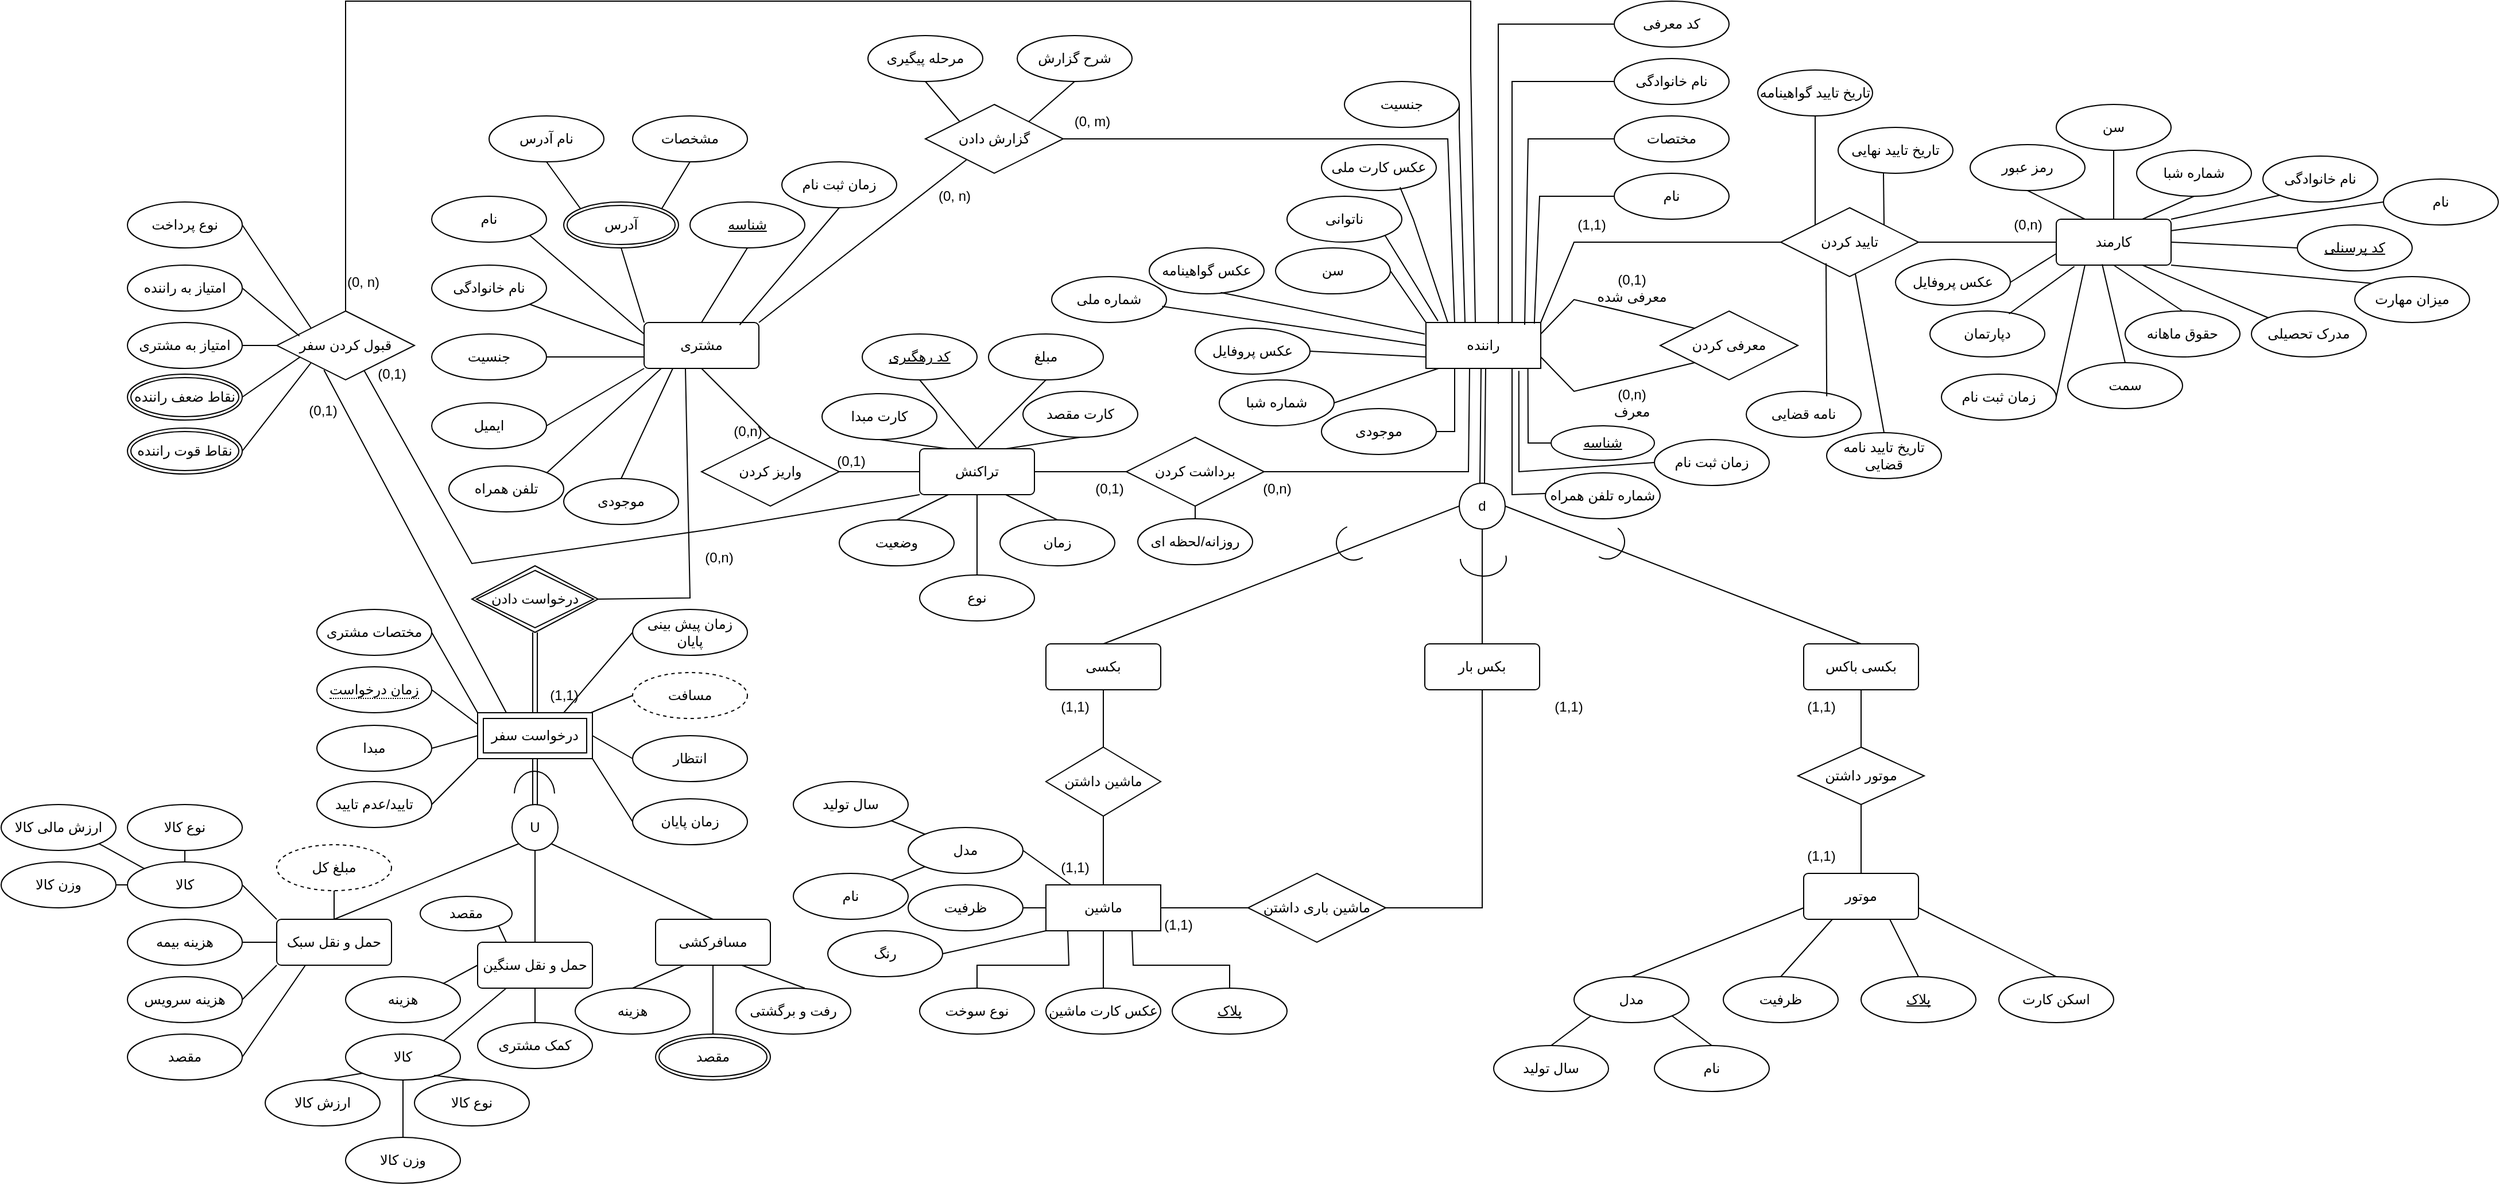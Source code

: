 <mxfile version="23.1.5" type="device">
  <diagram id="R2lEEEUBdFMjLlhIrx00" name="Page-1">
    <mxGraphModel dx="2336" dy="1757" grid="1" gridSize="10" guides="1" tooltips="1" connect="1" arrows="1" fold="1" page="1" pageScale="1" pageWidth="850" pageHeight="1100" math="0" shadow="0" extFonts="Permanent Marker^https://fonts.googleapis.com/css?family=Permanent+Marker">
      <root>
        <mxCell id="0" />
        <mxCell id="1" parent="0" />
        <mxCell id="swCDHV_uJjEk_oPD2tug-1" value="راننده" style="whiteSpace=wrap;html=1;align=center;" parent="1" vertex="1">
          <mxGeometry x="391" y="240" width="100" height="40" as="geometry" />
        </mxCell>
        <mxCell id="swCDHV_uJjEk_oPD2tug-2" value="&lt;u&gt;شناسه&lt;/u&gt;" style="ellipse;whiteSpace=wrap;html=1;align=center;" parent="1" vertex="1">
          <mxGeometry x="500" y="330" width="90" height="30" as="geometry" />
        </mxCell>
        <mxCell id="swCDHV_uJjEk_oPD2tug-7" value="&lt;div&gt;کد معرفی&lt;/div&gt;" style="ellipse;whiteSpace=wrap;html=1;align=center;" parent="1" vertex="1">
          <mxGeometry x="555" y="-40" width="100" height="40" as="geometry" />
        </mxCell>
        <mxCell id="swCDHV_uJjEk_oPD2tug-9" value="نام" style="ellipse;whiteSpace=wrap;html=1;align=center;" parent="1" vertex="1">
          <mxGeometry x="555" y="110" width="100" height="40" as="geometry" />
        </mxCell>
        <mxCell id="swCDHV_uJjEk_oPD2tug-11" value="نام خانوادگی" style="ellipse;whiteSpace=wrap;html=1;align=center;" parent="1" vertex="1">
          <mxGeometry x="555" y="10" width="100" height="40" as="geometry" />
        </mxCell>
        <mxCell id="swCDHV_uJjEk_oPD2tug-14" value="سن" style="ellipse;whiteSpace=wrap;html=1;align=center;" parent="1" vertex="1">
          <mxGeometry x="260" y="175" width="100" height="40" as="geometry" />
        </mxCell>
        <mxCell id="swCDHV_uJjEk_oPD2tug-16" value="ناتوانی" style="ellipse;whiteSpace=wrap;html=1;align=center;" parent="1" vertex="1">
          <mxGeometry x="270" y="130" width="100" height="40" as="geometry" />
        </mxCell>
        <mxCell id="swCDHV_uJjEk_oPD2tug-21" value="جنسیت" style="ellipse;whiteSpace=wrap;html=1;align=center;" parent="1" vertex="1">
          <mxGeometry x="320" y="30" width="100" height="40" as="geometry" />
        </mxCell>
        <mxCell id="swCDHV_uJjEk_oPD2tug-24" value="شماره ملی" style="ellipse;whiteSpace=wrap;html=1;align=center;" parent="1" vertex="1">
          <mxGeometry x="65" y="200" width="100" height="40" as="geometry" />
        </mxCell>
        <mxCell id="swCDHV_uJjEk_oPD2tug-26" value="شماره شبا" style="ellipse;whiteSpace=wrap;html=1;align=center;" parent="1" vertex="1">
          <mxGeometry x="211" y="290" width="100" height="40" as="geometry" />
        </mxCell>
        <mxCell id="swCDHV_uJjEk_oPD2tug-28" value="شماره تلفن همراه" style="ellipse;whiteSpace=wrap;html=1;align=center;" parent="1" vertex="1">
          <mxGeometry x="495" y="371" width="100" height="40" as="geometry" />
        </mxCell>
        <mxCell id="swCDHV_uJjEk_oPD2tug-30" value="عکس کارت ملی" style="ellipse;whiteSpace=wrap;html=1;align=center;" parent="1" vertex="1">
          <mxGeometry x="300" y="85" width="100" height="40" as="geometry" />
        </mxCell>
        <mxCell id="swCDHV_uJjEk_oPD2tug-31" value="عکس گواهینامه" style="ellipse;whiteSpace=wrap;html=1;align=center;" parent="1" vertex="1">
          <mxGeometry x="150" y="175" width="100" height="40" as="geometry" />
        </mxCell>
        <mxCell id="swCDHV_uJjEk_oPD2tug-32" value="عکس پروفایل" style="ellipse;whiteSpace=wrap;html=1;align=center;" parent="1" vertex="1">
          <mxGeometry x="190" y="245" width="100" height="40" as="geometry" />
        </mxCell>
        <mxCell id="QkZbBygxRby5PD8kks8j-1" value="معرفی کردن" style="shape=rhombus;perimeter=rhombusPerimeter;whiteSpace=wrap;html=1;align=center;" parent="1" vertex="1">
          <mxGeometry x="595" y="230" width="120" height="60" as="geometry" />
        </mxCell>
        <mxCell id="QkZbBygxRby5PD8kks8j-4" value="موجودی" style="ellipse;whiteSpace=wrap;html=1;align=center;" parent="1" vertex="1">
          <mxGeometry x="300" y="315" width="100" height="40" as="geometry" />
        </mxCell>
        <mxCell id="QkZbBygxRby5PD8kks8j-6" value="" style="endArrow=none;html=1;rounded=0;exitX=0.5;exitY=1;exitDx=0;exitDy=0;" parent="1" source="QkZbBygxRby5PD8kks8j-7" edge="1">
          <mxGeometry relative="1" as="geometry">
            <mxPoint x="340" y="430" as="sourcePoint" />
            <mxPoint x="440" y="400" as="targetPoint" />
          </mxGeometry>
        </mxCell>
        <mxCell id="QkZbBygxRby5PD8kks8j-7" value="d" style="ellipse;whiteSpace=wrap;html=1;aspect=fixed;" parent="1" vertex="1">
          <mxGeometry x="420" y="380" width="40" height="40" as="geometry" />
        </mxCell>
        <mxCell id="QkZbBygxRby5PD8kks8j-9" value="" style="shape=link;html=1;rounded=0;entryX=0.5;entryY=1;entryDx=0;entryDy=0;exitX=0.5;exitY=0;exitDx=0;exitDy=0;" parent="1" source="QkZbBygxRby5PD8kks8j-7" target="swCDHV_uJjEk_oPD2tug-1" edge="1">
          <mxGeometry relative="1" as="geometry">
            <mxPoint x="340" y="430" as="sourcePoint" />
            <mxPoint x="500" y="430" as="targetPoint" />
          </mxGeometry>
        </mxCell>
        <mxCell id="QkZbBygxRby5PD8kks8j-11" value="بکسی" style="rounded=1;arcSize=10;whiteSpace=wrap;html=1;align=center;" parent="1" vertex="1">
          <mxGeometry x="60" y="520" width="100" height="40" as="geometry" />
        </mxCell>
        <mxCell id="QkZbBygxRby5PD8kks8j-13" value="بکس بار" style="rounded=1;arcSize=10;whiteSpace=wrap;html=1;align=center;" parent="1" vertex="1">
          <mxGeometry x="390" y="520" width="100" height="40" as="geometry" />
        </mxCell>
        <mxCell id="QkZbBygxRby5PD8kks8j-14" value="بکسی باکس" style="rounded=1;arcSize=10;whiteSpace=wrap;html=1;align=center;" parent="1" vertex="1">
          <mxGeometry x="720" y="520" width="100" height="40" as="geometry" />
        </mxCell>
        <mxCell id="QkZbBygxRby5PD8kks8j-15" style="edgeStyle=orthogonalEdgeStyle;rounded=0;orthogonalLoop=1;jettySize=auto;html=1;exitX=0.5;exitY=1;exitDx=0;exitDy=0;" parent="1" edge="1">
          <mxGeometry relative="1" as="geometry">
            <mxPoint x="330" y="560" as="sourcePoint" />
            <mxPoint x="330" y="560" as="targetPoint" />
          </mxGeometry>
        </mxCell>
        <mxCell id="QkZbBygxRby5PD8kks8j-17" value="" style="endArrow=none;html=1;rounded=0;entryX=0.5;entryY=0;entryDx=0;entryDy=0;exitX=1;exitY=0.5;exitDx=0;exitDy=0;" parent="1" source="QkZbBygxRby5PD8kks8j-7" target="QkZbBygxRby5PD8kks8j-14" edge="1">
          <mxGeometry relative="1" as="geometry">
            <mxPoint x="340" y="430" as="sourcePoint" />
            <mxPoint x="500" y="430" as="targetPoint" />
          </mxGeometry>
        </mxCell>
        <mxCell id="QkZbBygxRby5PD8kks8j-18" value="" style="endArrow=none;html=1;rounded=0;entryX=0.5;entryY=0;entryDx=0;entryDy=0;exitX=0.5;exitY=1;exitDx=0;exitDy=0;" parent="1" source="QkZbBygxRby5PD8kks8j-7" target="QkZbBygxRby5PD8kks8j-13" edge="1">
          <mxGeometry relative="1" as="geometry">
            <mxPoint x="340" y="430" as="sourcePoint" />
            <mxPoint x="500" y="430" as="targetPoint" />
          </mxGeometry>
        </mxCell>
        <mxCell id="QkZbBygxRby5PD8kks8j-20" value="" style="endArrow=none;html=1;rounded=0;exitX=0.5;exitY=0;exitDx=0;exitDy=0;entryX=0;entryY=0.5;entryDx=0;entryDy=0;" parent="1" source="QkZbBygxRby5PD8kks8j-11" target="QkZbBygxRby5PD8kks8j-7" edge="1">
          <mxGeometry relative="1" as="geometry">
            <mxPoint x="340" y="430" as="sourcePoint" />
            <mxPoint x="500" y="430" as="targetPoint" />
          </mxGeometry>
        </mxCell>
        <mxCell id="QkZbBygxRby5PD8kks8j-23" value="" style="verticalLabelPosition=bottom;verticalAlign=top;html=1;shape=mxgraph.basic.arc;startAngle=0.104;endAngle=0.582;" parent="1" vertex="1">
          <mxGeometry x="534" y="416" width="30" height="30" as="geometry" />
        </mxCell>
        <mxCell id="QkZbBygxRby5PD8kks8j-24" value="" style="verticalLabelPosition=bottom;verticalAlign=top;html=1;shape=mxgraph.basic.arc;startAngle=0.219;endAngle=0.75;" parent="1" vertex="1">
          <mxGeometry x="421" y="431" width="40" height="30" as="geometry" />
        </mxCell>
        <mxCell id="QkZbBygxRby5PD8kks8j-26" value="" style="verticalLabelPosition=bottom;verticalAlign=top;html=1;shape=mxgraph.basic.arc;startAngle=0.411;endAngle=0.939;" parent="1" vertex="1">
          <mxGeometry x="313" y="417" width="30" height="30" as="geometry" />
        </mxCell>
        <mxCell id="QkZbBygxRby5PD8kks8j-31" value="ماشین" style="whiteSpace=wrap;html=1;align=center;" parent="1" vertex="1">
          <mxGeometry x="60" y="730" width="100" height="40" as="geometry" />
        </mxCell>
        <mxCell id="QkZbBygxRby5PD8kks8j-42" value="" style="endArrow=none;html=1;rounded=0;entryX=0;entryY=0;entryDx=0;entryDy=0;exitX=1;exitY=0.25;exitDx=0;exitDy=0;" parent="1" source="swCDHV_uJjEk_oPD2tug-1" target="QkZbBygxRby5PD8kks8j-1" edge="1">
          <mxGeometry relative="1" as="geometry">
            <mxPoint x="330" y="480" as="sourcePoint" />
            <mxPoint x="490" y="480" as="targetPoint" />
            <Array as="points">
              <mxPoint x="520" y="220" />
            </Array>
          </mxGeometry>
        </mxCell>
        <mxCell id="QkZbBygxRby5PD8kks8j-43" value="" style="endArrow=none;html=1;rounded=0;entryX=1;entryY=0.75;entryDx=0;entryDy=0;exitX=0;exitY=1;exitDx=0;exitDy=0;" parent="1" source="QkZbBygxRby5PD8kks8j-1" target="swCDHV_uJjEk_oPD2tug-1" edge="1">
          <mxGeometry relative="1" as="geometry">
            <mxPoint x="330" y="480" as="sourcePoint" />
            <mxPoint x="490" y="480" as="targetPoint" />
            <Array as="points">
              <mxPoint x="520" y="300" />
            </Array>
          </mxGeometry>
        </mxCell>
        <mxCell id="QkZbBygxRby5PD8kks8j-45" value="&lt;div&gt;(0,1)&lt;/div&gt;&lt;div&gt;معرفی شده&lt;br&gt;&lt;/div&gt;" style="text;html=1;align=center;verticalAlign=middle;resizable=0;points=[];autosize=1;strokeColor=none;fillColor=none;" parent="1" vertex="1">
          <mxGeometry x="530" y="190" width="80" height="40" as="geometry" />
        </mxCell>
        <mxCell id="QkZbBygxRby5PD8kks8j-46" value="&lt;div&gt;(0,n)&lt;/div&gt;&lt;div&gt;معرف&lt;br&gt;&lt;/div&gt;" style="text;html=1;align=center;verticalAlign=middle;resizable=0;points=[];autosize=1;strokeColor=none;fillColor=none;" parent="1" vertex="1">
          <mxGeometry x="545" y="290" width="50" height="40" as="geometry" />
        </mxCell>
        <mxCell id="QkZbBygxRby5PD8kks8j-47" value="" style="endArrow=none;html=1;rounded=0;exitX=0.5;exitY=0;exitDx=0;exitDy=0;" parent="1" source="QkZbBygxRby5PD8kks8j-31" target="QkZbBygxRby5PD8kks8j-48" edge="1">
          <mxGeometry relative="1" as="geometry">
            <mxPoint x="330" y="580" as="sourcePoint" />
            <mxPoint x="110" y="680" as="targetPoint" />
          </mxGeometry>
        </mxCell>
        <mxCell id="QkZbBygxRby5PD8kks8j-48" value="ماشین داشتن" style="shape=rhombus;perimeter=rhombusPerimeter;whiteSpace=wrap;html=1;align=center;" parent="1" vertex="1">
          <mxGeometry x="60" y="610" width="100" height="60" as="geometry" />
        </mxCell>
        <mxCell id="QkZbBygxRby5PD8kks8j-49" value="" style="endArrow=none;html=1;rounded=0;exitX=0.5;exitY=0;exitDx=0;exitDy=0;entryX=0.5;entryY=1;entryDx=0;entryDy=0;" parent="1" source="QkZbBygxRby5PD8kks8j-48" target="QkZbBygxRby5PD8kks8j-11" edge="1">
          <mxGeometry relative="1" as="geometry">
            <mxPoint x="330" y="580" as="sourcePoint" />
            <mxPoint x="490" y="580" as="targetPoint" />
          </mxGeometry>
        </mxCell>
        <mxCell id="QkZbBygxRby5PD8kks8j-50" value="(1,1)" style="text;html=1;align=center;verticalAlign=middle;resizable=0;points=[];autosize=1;strokeColor=none;fillColor=none;" parent="1" vertex="1">
          <mxGeometry x="60" y="560" width="50" height="30" as="geometry" />
        </mxCell>
        <mxCell id="QkZbBygxRby5PD8kks8j-51" value="(1,1)" style="text;html=1;align=center;verticalAlign=middle;resizable=0;points=[];autosize=1;strokeColor=none;fillColor=none;" parent="1" vertex="1">
          <mxGeometry x="60" y="700" width="50" height="30" as="geometry" />
        </mxCell>
        <mxCell id="QkZbBygxRby5PD8kks8j-54" value="" style="endArrow=none;html=1;rounded=0;exitX=1;exitY=0.5;exitDx=0;exitDy=0;entryX=0.5;entryY=1;entryDx=0;entryDy=0;" parent="1" source="umlDn6B3DRz233x1YHds-15" target="QkZbBygxRby5PD8kks8j-13" edge="1">
          <mxGeometry relative="1" as="geometry">
            <mxPoint x="330" y="640" as="sourcePoint" />
            <mxPoint x="490" y="640" as="targetPoint" />
            <Array as="points">
              <mxPoint x="440" y="750" />
            </Array>
          </mxGeometry>
        </mxCell>
        <mxCell id="QkZbBygxRby5PD8kks8j-55" value="(1,1)" style="text;html=1;align=center;verticalAlign=middle;resizable=0;points=[];autosize=1;strokeColor=none;fillColor=none;" parent="1" vertex="1">
          <mxGeometry x="490" y="560" width="50" height="30" as="geometry" />
        </mxCell>
        <mxCell id="QkZbBygxRby5PD8kks8j-56" value="(1,1)" style="text;html=1;align=center;verticalAlign=middle;resizable=0;points=[];autosize=1;strokeColor=none;fillColor=none;" parent="1" vertex="1">
          <mxGeometry x="150" y="750" width="50" height="30" as="geometry" />
        </mxCell>
        <mxCell id="QkZbBygxRby5PD8kks8j-64" value="عکس کارت ماشین" style="ellipse;whiteSpace=wrap;html=1;align=center;" parent="1" vertex="1">
          <mxGeometry x="60" y="820" width="100" height="40" as="geometry" />
        </mxCell>
        <mxCell id="QkZbBygxRby5PD8kks8j-65" value="نوع سوخت" style="ellipse;whiteSpace=wrap;html=1;align=center;" parent="1" vertex="1">
          <mxGeometry x="-50" y="820" width="100" height="40" as="geometry" />
        </mxCell>
        <mxCell id="QkZbBygxRby5PD8kks8j-66" value="رنگ" style="ellipse;whiteSpace=wrap;html=1;align=center;" parent="1" vertex="1">
          <mxGeometry x="-130" y="770" width="100" height="40" as="geometry" />
        </mxCell>
        <mxCell id="QkZbBygxRby5PD8kks8j-67" value="ظرفیت" style="ellipse;whiteSpace=wrap;html=1;align=center;" parent="1" vertex="1">
          <mxGeometry x="-60" y="730" width="100" height="40" as="geometry" />
        </mxCell>
        <mxCell id="QkZbBygxRby5PD8kks8j-68" value="&lt;u&gt;پلاک&lt;/u&gt;" style="ellipse;whiteSpace=wrap;html=1;align=center;" parent="1" vertex="1">
          <mxGeometry x="170" y="820" width="100" height="40" as="geometry" />
        </mxCell>
        <mxCell id="QkZbBygxRby5PD8kks8j-69" value="مدل" style="ellipse;whiteSpace=wrap;html=1;align=center;" parent="1" vertex="1">
          <mxGeometry x="-60" y="680" width="100" height="40" as="geometry" />
        </mxCell>
        <mxCell id="QkZbBygxRby5PD8kks8j-71" value="" style="endArrow=none;html=1;rounded=0;exitX=0.944;exitY=0.023;exitDx=0;exitDy=0;entryX=0;entryY=0.5;entryDx=0;entryDy=0;exitPerimeter=0;" parent="1" source="swCDHV_uJjEk_oPD2tug-1" target="swCDHV_uJjEk_oPD2tug-9" edge="1">
          <mxGeometry relative="1" as="geometry">
            <mxPoint x="130" y="340" as="sourcePoint" />
            <mxPoint x="290" y="340" as="targetPoint" />
            <Array as="points">
              <mxPoint x="490" y="130" />
            </Array>
          </mxGeometry>
        </mxCell>
        <mxCell id="QkZbBygxRby5PD8kks8j-72" value="" style="endArrow=none;html=1;rounded=0;exitX=0;exitY=0.5;exitDx=0;exitDy=0;entryX=0.75;entryY=0;entryDx=0;entryDy=0;" parent="1" source="swCDHV_uJjEk_oPD2tug-11" target="swCDHV_uJjEk_oPD2tug-1" edge="1">
          <mxGeometry relative="1" as="geometry">
            <mxPoint x="130" y="340" as="sourcePoint" />
            <mxPoint x="290" y="340" as="targetPoint" />
            <Array as="points">
              <mxPoint x="466" y="30" />
            </Array>
          </mxGeometry>
        </mxCell>
        <mxCell id="QkZbBygxRby5PD8kks8j-73" value="" style="endArrow=none;html=1;rounded=0;exitX=0;exitY=0.5;exitDx=0;exitDy=0;entryX=0.63;entryY=0.025;entryDx=0;entryDy=0;entryPerimeter=0;" parent="1" source="swCDHV_uJjEk_oPD2tug-7" target="swCDHV_uJjEk_oPD2tug-1" edge="1">
          <mxGeometry relative="1" as="geometry">
            <mxPoint x="130" y="340" as="sourcePoint" />
            <mxPoint x="290" y="340" as="targetPoint" />
            <Array as="points">
              <mxPoint x="454" y="-20" />
            </Array>
          </mxGeometry>
        </mxCell>
        <mxCell id="QkZbBygxRby5PD8kks8j-76" value="" style="endArrow=none;html=1;rounded=0;entryX=0.75;entryY=1;entryDx=0;entryDy=0;exitX=0;exitY=0.45;exitDx=0;exitDy=0;exitPerimeter=0;" parent="1" source="swCDHV_uJjEk_oPD2tug-28" target="swCDHV_uJjEk_oPD2tug-1" edge="1">
          <mxGeometry relative="1" as="geometry">
            <mxPoint x="130" y="340" as="sourcePoint" />
            <mxPoint x="290" y="340" as="targetPoint" />
            <Array as="points">
              <mxPoint x="466" y="390" />
            </Array>
          </mxGeometry>
        </mxCell>
        <mxCell id="QkZbBygxRby5PD8kks8j-77" value="" style="endArrow=none;html=1;rounded=0;exitX=0.888;exitY=0.991;exitDx=0;exitDy=0;entryX=0;entryY=0.5;entryDx=0;entryDy=0;exitPerimeter=0;" parent="1" source="swCDHV_uJjEk_oPD2tug-1" target="swCDHV_uJjEk_oPD2tug-2" edge="1">
          <mxGeometry relative="1" as="geometry">
            <mxPoint x="130" y="340" as="sourcePoint" />
            <mxPoint x="290" y="340" as="targetPoint" />
            <Array as="points">
              <mxPoint x="480" y="345" />
            </Array>
          </mxGeometry>
        </mxCell>
        <mxCell id="QkZbBygxRby5PD8kks8j-78" value="" style="endArrow=none;html=1;rounded=0;exitX=0.684;exitY=0.928;exitDx=0;exitDy=0;exitPerimeter=0;" parent="1" source="swCDHV_uJjEk_oPD2tug-30" edge="1">
          <mxGeometry relative="1" as="geometry">
            <mxPoint x="130" y="340" as="sourcePoint" />
            <mxPoint x="410" y="240" as="targetPoint" />
            <Array as="points">
              <mxPoint x="380" y="150" />
            </Array>
          </mxGeometry>
        </mxCell>
        <mxCell id="QkZbBygxRby5PD8kks8j-79" value="" style="endArrow=none;html=1;rounded=0;exitX=1;exitY=0.5;exitDx=0;exitDy=0;entryX=0.34;entryY=0.002;entryDx=0;entryDy=0;entryPerimeter=0;" parent="1" source="swCDHV_uJjEk_oPD2tug-21" edge="1" target="swCDHV_uJjEk_oPD2tug-1">
          <mxGeometry relative="1" as="geometry">
            <mxPoint x="130" y="340" as="sourcePoint" />
            <mxPoint x="420" y="240" as="targetPoint" />
            <Array as="points">
              <mxPoint x="420" y="70" />
            </Array>
          </mxGeometry>
        </mxCell>
        <mxCell id="QkZbBygxRby5PD8kks8j-80" value="" style="endArrow=none;html=1;rounded=0;exitX=1;exitY=1;exitDx=0;exitDy=0;entryX=0.105;entryY=-0.033;entryDx=0;entryDy=0;entryPerimeter=0;" parent="1" source="swCDHV_uJjEk_oPD2tug-16" target="swCDHV_uJjEk_oPD2tug-1" edge="1">
          <mxGeometry relative="1" as="geometry">
            <mxPoint x="130" y="340" as="sourcePoint" />
            <mxPoint x="290" y="340" as="targetPoint" />
            <Array as="points" />
          </mxGeometry>
        </mxCell>
        <mxCell id="QkZbBygxRby5PD8kks8j-81" value="" style="endArrow=none;html=1;rounded=0;exitX=0.622;exitY=0.972;exitDx=0;exitDy=0;exitPerimeter=0;" parent="1" source="swCDHV_uJjEk_oPD2tug-31" edge="1">
          <mxGeometry relative="1" as="geometry">
            <mxPoint x="140" y="344.5" as="sourcePoint" />
            <mxPoint x="390" y="250" as="targetPoint" />
            <Array as="points" />
          </mxGeometry>
        </mxCell>
        <mxCell id="QkZbBygxRby5PD8kks8j-82" value="" style="endArrow=none;html=1;rounded=0;exitX=1;exitY=0.5;exitDx=0;exitDy=0;entryX=0;entryY=0;entryDx=0;entryDy=0;" parent="1" source="swCDHV_uJjEk_oPD2tug-14" target="swCDHV_uJjEk_oPD2tug-1" edge="1">
          <mxGeometry relative="1" as="geometry">
            <mxPoint x="130" y="340" as="sourcePoint" />
            <mxPoint x="290" y="340" as="targetPoint" />
            <Array as="points" />
          </mxGeometry>
        </mxCell>
        <mxCell id="QkZbBygxRby5PD8kks8j-84" value="" style="endArrow=none;html=1;rounded=0;entryX=0;entryY=0.5;entryDx=0;entryDy=0;exitX=0.962;exitY=0.648;exitDx=0;exitDy=0;exitPerimeter=0;" parent="1" source="swCDHV_uJjEk_oPD2tug-24" target="swCDHV_uJjEk_oPD2tug-1" edge="1">
          <mxGeometry relative="1" as="geometry">
            <mxPoint x="130" y="340" as="sourcePoint" />
            <mxPoint x="290" y="340" as="targetPoint" />
          </mxGeometry>
        </mxCell>
        <mxCell id="QkZbBygxRby5PD8kks8j-85" value="" style="endArrow=none;html=1;rounded=0;entryX=0.11;entryY=1;entryDx=0;entryDy=0;exitX=1;exitY=0.5;exitDx=0;exitDy=0;entryPerimeter=0;" parent="1" source="swCDHV_uJjEk_oPD2tug-26" target="swCDHV_uJjEk_oPD2tug-1" edge="1">
          <mxGeometry relative="1" as="geometry">
            <mxPoint x="130" y="340" as="sourcePoint" />
            <mxPoint x="290" y="340" as="targetPoint" />
            <Array as="points" />
          </mxGeometry>
        </mxCell>
        <mxCell id="QkZbBygxRby5PD8kks8j-86" value="" style="endArrow=none;html=1;rounded=0;entryX=0.25;entryY=1;entryDx=0;entryDy=0;exitX=1;exitY=0.5;exitDx=0;exitDy=0;" parent="1" source="QkZbBygxRby5PD8kks8j-4" target="swCDHV_uJjEk_oPD2tug-1" edge="1">
          <mxGeometry relative="1" as="geometry">
            <mxPoint x="130" y="340" as="sourcePoint" />
            <mxPoint x="290" y="340" as="targetPoint" />
            <Array as="points">
              <mxPoint x="416" y="335" />
            </Array>
          </mxGeometry>
        </mxCell>
        <mxCell id="QkZbBygxRby5PD8kks8j-91" value="" style="endArrow=none;html=1;rounded=0;entryX=0.5;entryY=1;entryDx=0;entryDy=0;exitX=0.5;exitY=0;exitDx=0;exitDy=0;" parent="1" source="QkZbBygxRby5PD8kks8j-64" target="QkZbBygxRby5PD8kks8j-31" edge="1">
          <mxGeometry relative="1" as="geometry">
            <mxPoint x="130" y="820" as="sourcePoint" />
            <mxPoint x="290" y="820" as="targetPoint" />
          </mxGeometry>
        </mxCell>
        <mxCell id="QkZbBygxRby5PD8kks8j-92" value="" style="endArrow=none;html=1;rounded=0;exitX=0.5;exitY=0;exitDx=0;exitDy=0;entryX=0.19;entryY=1;entryDx=0;entryDy=0;entryPerimeter=0;" parent="1" source="QkZbBygxRby5PD8kks8j-65" target="QkZbBygxRby5PD8kks8j-31" edge="1">
          <mxGeometry relative="1" as="geometry">
            <mxPoint x="130" y="820" as="sourcePoint" />
            <mxPoint x="290" y="820" as="targetPoint" />
            <Array as="points">
              <mxPoint y="800" />
              <mxPoint x="80" y="800" />
            </Array>
          </mxGeometry>
        </mxCell>
        <mxCell id="QkZbBygxRby5PD8kks8j-93" value="" style="endArrow=none;html=1;rounded=0;exitX=1;exitY=0.5;exitDx=0;exitDy=0;entryX=0;entryY=0.5;entryDx=0;entryDy=0;" parent="1" source="QkZbBygxRby5PD8kks8j-67" target="QkZbBygxRby5PD8kks8j-31" edge="1">
          <mxGeometry relative="1" as="geometry">
            <mxPoint x="130" y="800" as="sourcePoint" />
            <mxPoint x="290" y="800" as="targetPoint" />
          </mxGeometry>
        </mxCell>
        <mxCell id="QkZbBygxRby5PD8kks8j-94" value="" style="endArrow=none;html=1;rounded=0;entryX=0;entryY=1;entryDx=0;entryDy=0;exitX=1;exitY=0.5;exitDx=0;exitDy=0;" parent="1" source="QkZbBygxRby5PD8kks8j-66" target="QkZbBygxRby5PD8kks8j-31" edge="1">
          <mxGeometry relative="1" as="geometry">
            <mxPoint x="130" y="800" as="sourcePoint" />
            <mxPoint x="290" y="800" as="targetPoint" />
          </mxGeometry>
        </mxCell>
        <mxCell id="QkZbBygxRby5PD8kks8j-95" value="" style="endArrow=none;html=1;rounded=0;exitX=0.75;exitY=1;exitDx=0;exitDy=0;entryX=0.5;entryY=0;entryDx=0;entryDy=0;" parent="1" source="QkZbBygxRby5PD8kks8j-31" target="QkZbBygxRby5PD8kks8j-68" edge="1">
          <mxGeometry relative="1" as="geometry">
            <mxPoint x="130" y="800" as="sourcePoint" />
            <mxPoint x="290" y="800" as="targetPoint" />
            <Array as="points">
              <mxPoint x="136" y="800" />
              <mxPoint x="220" y="800" />
            </Array>
          </mxGeometry>
        </mxCell>
        <mxCell id="QkZbBygxRby5PD8kks8j-96" value="" style="endArrow=none;html=1;rounded=0;entryX=1;entryY=0.5;entryDx=0;entryDy=0;" parent="1" source="QkZbBygxRby5PD8kks8j-31" target="QkZbBygxRby5PD8kks8j-69" edge="1">
          <mxGeometry relative="1" as="geometry">
            <mxPoint x="60" y="680" as="sourcePoint" />
            <mxPoint x="290" y="800" as="targetPoint" />
          </mxGeometry>
        </mxCell>
        <mxCell id="QkZbBygxRby5PD8kks8j-97" value="نام" style="ellipse;whiteSpace=wrap;html=1;align=center;" parent="1" vertex="1">
          <mxGeometry x="-160" y="720" width="100" height="40" as="geometry" />
        </mxCell>
        <mxCell id="QkZbBygxRby5PD8kks8j-98" value="سال تولید" style="ellipse;whiteSpace=wrap;html=1;align=center;" parent="1" vertex="1">
          <mxGeometry x="-160" y="640" width="100" height="40" as="geometry" />
        </mxCell>
        <mxCell id="QkZbBygxRby5PD8kks8j-99" value="" style="endArrow=none;html=1;rounded=0;entryX=1;entryY=1;entryDx=0;entryDy=0;exitX=0;exitY=0;exitDx=0;exitDy=0;" parent="1" source="QkZbBygxRby5PD8kks8j-69" target="QkZbBygxRby5PD8kks8j-98" edge="1">
          <mxGeometry relative="1" as="geometry">
            <mxPoint x="130" y="800" as="sourcePoint" />
            <mxPoint x="290" y="800" as="targetPoint" />
          </mxGeometry>
        </mxCell>
        <mxCell id="QkZbBygxRby5PD8kks8j-100" value="" style="endArrow=none;html=1;rounded=0;exitX=1;exitY=0;exitDx=0;exitDy=0;entryX=0;entryY=1;entryDx=0;entryDy=0;" parent="1" source="QkZbBygxRby5PD8kks8j-97" target="QkZbBygxRby5PD8kks8j-69" edge="1">
          <mxGeometry relative="1" as="geometry">
            <mxPoint x="130" y="800" as="sourcePoint" />
            <mxPoint x="290" y="800" as="targetPoint" />
          </mxGeometry>
        </mxCell>
        <mxCell id="QkZbBygxRby5PD8kks8j-101" value="موتور" style="rounded=1;arcSize=10;whiteSpace=wrap;html=1;align=center;" parent="1" vertex="1">
          <mxGeometry x="720" y="720" width="100" height="40" as="geometry" />
        </mxCell>
        <mxCell id="QkZbBygxRby5PD8kks8j-102" value="موتور داشتن" style="shape=rhombus;perimeter=rhombusPerimeter;whiteSpace=wrap;html=1;align=center;" parent="1" vertex="1">
          <mxGeometry x="715" y="610" width="110" height="50" as="geometry" />
        </mxCell>
        <mxCell id="QkZbBygxRby5PD8kks8j-103" value="" style="endArrow=none;html=1;rounded=0;entryX=0.5;entryY=0;entryDx=0;entryDy=0;exitX=0.5;exitY=1;exitDx=0;exitDy=0;" parent="1" source="QkZbBygxRby5PD8kks8j-14" target="QkZbBygxRby5PD8kks8j-102" edge="1">
          <mxGeometry relative="1" as="geometry">
            <mxPoint x="130" y="800" as="sourcePoint" />
            <mxPoint x="290" y="800" as="targetPoint" />
          </mxGeometry>
        </mxCell>
        <mxCell id="QkZbBygxRby5PD8kks8j-104" value="" style="endArrow=none;html=1;rounded=0;entryX=0.5;entryY=1;entryDx=0;entryDy=0;exitX=0.5;exitY=0;exitDx=0;exitDy=0;" parent="1" source="QkZbBygxRby5PD8kks8j-101" target="QkZbBygxRby5PD8kks8j-102" edge="1">
          <mxGeometry relative="1" as="geometry">
            <mxPoint x="130" y="800" as="sourcePoint" />
            <mxPoint x="290" y="800" as="targetPoint" />
          </mxGeometry>
        </mxCell>
        <mxCell id="QkZbBygxRby5PD8kks8j-105" value="(1,1)" style="text;html=1;align=center;verticalAlign=middle;resizable=0;points=[];autosize=1;strokeColor=none;fillColor=none;" parent="1" vertex="1">
          <mxGeometry x="710" y="560" width="50" height="30" as="geometry" />
        </mxCell>
        <mxCell id="QkZbBygxRby5PD8kks8j-106" value="(1,1)" style="text;html=1;align=center;verticalAlign=middle;resizable=0;points=[];autosize=1;strokeColor=none;fillColor=none;" parent="1" vertex="1">
          <mxGeometry x="710" y="690" width="50" height="30" as="geometry" />
        </mxCell>
        <mxCell id="QkZbBygxRby5PD8kks8j-107" value="سال تولید" style="ellipse;whiteSpace=wrap;html=1;align=center;" parent="1" vertex="1">
          <mxGeometry x="450" y="870" width="100" height="40" as="geometry" />
        </mxCell>
        <mxCell id="QkZbBygxRby5PD8kks8j-108" value="نام" style="ellipse;whiteSpace=wrap;html=1;align=center;" parent="1" vertex="1">
          <mxGeometry x="590" y="870" width="100" height="40" as="geometry" />
        </mxCell>
        <mxCell id="QkZbBygxRby5PD8kks8j-109" value="مدل" style="ellipse;whiteSpace=wrap;html=1;align=center;" parent="1" vertex="1">
          <mxGeometry x="520" y="810" width="100" height="40" as="geometry" />
        </mxCell>
        <mxCell id="QkZbBygxRby5PD8kks8j-110" value="اسکن کارت" style="ellipse;whiteSpace=wrap;html=1;align=center;" parent="1" vertex="1">
          <mxGeometry x="890" y="810" width="100" height="40" as="geometry" />
        </mxCell>
        <mxCell id="QkZbBygxRby5PD8kks8j-111" value="&lt;u&gt;پلاک&lt;/u&gt;" style="ellipse;whiteSpace=wrap;html=1;align=center;" parent="1" vertex="1">
          <mxGeometry x="770" y="810" width="100" height="40" as="geometry" />
        </mxCell>
        <mxCell id="QkZbBygxRby5PD8kks8j-112" value="ظرفیت" style="ellipse;whiteSpace=wrap;html=1;align=center;" parent="1" vertex="1">
          <mxGeometry x="650" y="810" width="100" height="40" as="geometry" />
        </mxCell>
        <mxCell id="QkZbBygxRby5PD8kks8j-113" value="" style="endArrow=none;html=1;rounded=0;exitX=1;exitY=0.75;exitDx=0;exitDy=0;entryX=0.5;entryY=0;entryDx=0;entryDy=0;" parent="1" source="QkZbBygxRby5PD8kks8j-101" target="QkZbBygxRby5PD8kks8j-110" edge="1">
          <mxGeometry relative="1" as="geometry">
            <mxPoint x="130" y="740" as="sourcePoint" />
            <mxPoint x="290" y="740" as="targetPoint" />
          </mxGeometry>
        </mxCell>
        <mxCell id="QkZbBygxRby5PD8kks8j-114" value="" style="endArrow=none;html=1;rounded=0;entryX=0.75;entryY=1;entryDx=0;entryDy=0;exitX=0.5;exitY=0;exitDx=0;exitDy=0;" parent="1" source="QkZbBygxRby5PD8kks8j-111" target="QkZbBygxRby5PD8kks8j-101" edge="1">
          <mxGeometry relative="1" as="geometry">
            <mxPoint x="130" y="740" as="sourcePoint" />
            <mxPoint x="290" y="740" as="targetPoint" />
          </mxGeometry>
        </mxCell>
        <mxCell id="QkZbBygxRby5PD8kks8j-115" value="" style="endArrow=none;html=1;rounded=0;entryX=0.25;entryY=1;entryDx=0;entryDy=0;exitX=0.5;exitY=0;exitDx=0;exitDy=0;" parent="1" source="QkZbBygxRby5PD8kks8j-112" target="QkZbBygxRby5PD8kks8j-101" edge="1">
          <mxGeometry relative="1" as="geometry">
            <mxPoint x="130" y="740" as="sourcePoint" />
            <mxPoint x="290" y="740" as="targetPoint" />
          </mxGeometry>
        </mxCell>
        <mxCell id="QkZbBygxRby5PD8kks8j-116" value="" style="endArrow=none;html=1;rounded=0;entryX=1;entryY=1;entryDx=0;entryDy=0;exitX=0.5;exitY=0;exitDx=0;exitDy=0;" parent="1" source="QkZbBygxRby5PD8kks8j-108" target="QkZbBygxRby5PD8kks8j-109" edge="1">
          <mxGeometry relative="1" as="geometry">
            <mxPoint x="130" y="740" as="sourcePoint" />
            <mxPoint x="290" y="740" as="targetPoint" />
          </mxGeometry>
        </mxCell>
        <mxCell id="QkZbBygxRby5PD8kks8j-117" value="" style="endArrow=none;html=1;rounded=0;entryX=0;entryY=1;entryDx=0;entryDy=0;exitX=0.5;exitY=0;exitDx=0;exitDy=0;" parent="1" source="QkZbBygxRby5PD8kks8j-107" target="QkZbBygxRby5PD8kks8j-109" edge="1">
          <mxGeometry relative="1" as="geometry">
            <mxPoint x="130" y="740" as="sourcePoint" />
            <mxPoint x="290" y="740" as="targetPoint" />
          </mxGeometry>
        </mxCell>
        <mxCell id="QkZbBygxRby5PD8kks8j-118" value="" style="endArrow=none;html=1;rounded=0;entryX=0;entryY=0.75;entryDx=0;entryDy=0;exitX=0.5;exitY=0;exitDx=0;exitDy=0;" parent="1" source="QkZbBygxRby5PD8kks8j-109" target="QkZbBygxRby5PD8kks8j-101" edge="1">
          <mxGeometry relative="1" as="geometry">
            <mxPoint x="130" y="740" as="sourcePoint" />
            <mxPoint x="290" y="740" as="targetPoint" />
          </mxGeometry>
        </mxCell>
        <mxCell id="QkZbBygxRby5PD8kks8j-119" value="تایید کردن" style="shape=rhombus;perimeter=rhombusPerimeter;whiteSpace=wrap;html=1;align=center;" parent="1" vertex="1">
          <mxGeometry x="700" y="140" width="120" height="60" as="geometry" />
        </mxCell>
        <mxCell id="QkZbBygxRby5PD8kks8j-121" value="" style="endArrow=none;html=1;rounded=0;exitX=0;exitY=0.5;exitDx=0;exitDy=0;entryX=1;entryY=0;entryDx=0;entryDy=0;" parent="1" source="QkZbBygxRby5PD8kks8j-119" target="swCDHV_uJjEk_oPD2tug-1" edge="1">
          <mxGeometry relative="1" as="geometry">
            <mxPoint x="130" y="350" as="sourcePoint" />
            <mxPoint x="290" y="350" as="targetPoint" />
            <Array as="points">
              <mxPoint x="520" y="170" />
            </Array>
          </mxGeometry>
        </mxCell>
        <mxCell id="QkZbBygxRby5PD8kks8j-123" value="(1,1)" style="text;html=1;align=center;verticalAlign=middle;resizable=0;points=[];autosize=1;strokeColor=none;fillColor=none;" parent="1" vertex="1">
          <mxGeometry x="510" y="140" width="50" height="30" as="geometry" />
        </mxCell>
        <mxCell id="QkZbBygxRby5PD8kks8j-124" value="کارمند" style="rounded=1;arcSize=10;whiteSpace=wrap;html=1;align=center;" parent="1" vertex="1">
          <mxGeometry x="940" y="150" width="100" height="40" as="geometry" />
        </mxCell>
        <mxCell id="QkZbBygxRby5PD8kks8j-125" value="" style="endArrow=none;html=1;rounded=0;entryX=0;entryY=0.5;entryDx=0;entryDy=0;exitX=1;exitY=0.5;exitDx=0;exitDy=0;" parent="1" source="QkZbBygxRby5PD8kks8j-119" target="QkZbBygxRby5PD8kks8j-124" edge="1">
          <mxGeometry relative="1" as="geometry">
            <mxPoint x="630" y="320" as="sourcePoint" />
            <mxPoint x="790" y="320" as="targetPoint" />
          </mxGeometry>
        </mxCell>
        <mxCell id="QkZbBygxRby5PD8kks8j-126" value="(0,n)" style="text;html=1;align=center;verticalAlign=middle;resizable=0;points=[];autosize=1;strokeColor=none;fillColor=none;" parent="1" vertex="1">
          <mxGeometry x="890" y="140" width="50" height="30" as="geometry" />
        </mxCell>
        <mxCell id="QkZbBygxRby5PD8kks8j-127" value="کد پرسنلی" style="ellipse;whiteSpace=wrap;html=1;align=center;fontStyle=4;" parent="1" vertex="1">
          <mxGeometry x="1150" y="155" width="100" height="40" as="geometry" />
        </mxCell>
        <mxCell id="QkZbBygxRby5PD8kks8j-129" value="سمت" style="ellipse;whiteSpace=wrap;html=1;align=center;" parent="1" vertex="1">
          <mxGeometry x="950" y="275" width="100" height="40" as="geometry" />
        </mxCell>
        <mxCell id="QkZbBygxRby5PD8kks8j-130" value="سن" style="ellipse;whiteSpace=wrap;html=1;align=center;" parent="1" vertex="1">
          <mxGeometry x="940" y="50" width="100" height="40" as="geometry" />
        </mxCell>
        <mxCell id="QkZbBygxRby5PD8kks8j-131" value="حقوق ماهانه" style="ellipse;whiteSpace=wrap;html=1;align=center;" parent="1" vertex="1">
          <mxGeometry x="1000" y="230" width="100" height="40" as="geometry" />
        </mxCell>
        <mxCell id="QkZbBygxRby5PD8kks8j-132" value="مدرک تحصیلی" style="ellipse;whiteSpace=wrap;html=1;align=center;" parent="1" vertex="1">
          <mxGeometry x="1110" y="230" width="100" height="40" as="geometry" />
        </mxCell>
        <mxCell id="QkZbBygxRby5PD8kks8j-133" value="میزان مهارت" style="ellipse;whiteSpace=wrap;html=1;align=center;" parent="1" vertex="1">
          <mxGeometry x="1200" y="200" width="100" height="40" as="geometry" />
        </mxCell>
        <mxCell id="QkZbBygxRby5PD8kks8j-134" value="دپارتمان" style="ellipse;whiteSpace=wrap;html=1;align=center;" parent="1" vertex="1">
          <mxGeometry x="830" y="230" width="100" height="40" as="geometry" />
        </mxCell>
        <mxCell id="QkZbBygxRby5PD8kks8j-135" value="عکس پروفایل" style="ellipse;whiteSpace=wrap;html=1;align=center;" parent="1" vertex="1">
          <mxGeometry x="800" y="185" width="100" height="40" as="geometry" />
        </mxCell>
        <mxCell id="QkZbBygxRby5PD8kks8j-136" value="نام خانوادگی" style="ellipse;whiteSpace=wrap;html=1;align=center;" parent="1" vertex="1">
          <mxGeometry x="1120" y="95" width="100" height="40" as="geometry" />
        </mxCell>
        <mxCell id="QkZbBygxRby5PD8kks8j-137" value="نام" style="ellipse;whiteSpace=wrap;html=1;align=center;" parent="1" vertex="1">
          <mxGeometry x="1225" y="115" width="100" height="40" as="geometry" />
        </mxCell>
        <mxCell id="QkZbBygxRby5PD8kks8j-138" value="شماره شبا" style="ellipse;whiteSpace=wrap;html=1;align=center;" parent="1" vertex="1">
          <mxGeometry x="1010" y="90" width="100" height="40" as="geometry" />
        </mxCell>
        <mxCell id="QkZbBygxRby5PD8kks8j-139" value="رمز عبور" style="ellipse;whiteSpace=wrap;html=1;align=center;" parent="1" vertex="1">
          <mxGeometry x="865" y="85" width="100" height="40" as="geometry" />
        </mxCell>
        <mxCell id="QkZbBygxRby5PD8kks8j-141" style="edgeStyle=orthogonalEdgeStyle;rounded=0;orthogonalLoop=1;jettySize=auto;html=1;exitX=0.5;exitY=1;exitDx=0;exitDy=0;" parent="1" source="QkZbBygxRby5PD8kks8j-132" target="QkZbBygxRby5PD8kks8j-132" edge="1">
          <mxGeometry relative="1" as="geometry" />
        </mxCell>
        <mxCell id="QkZbBygxRby5PD8kks8j-150" value="" style="endArrow=none;html=1;rounded=0;entryX=0;entryY=1;entryDx=0;entryDy=0;exitX=1;exitY=0;exitDx=0;exitDy=0;" parent="1" source="QkZbBygxRby5PD8kks8j-124" target="QkZbBygxRby5PD8kks8j-136" edge="1">
          <mxGeometry relative="1" as="geometry">
            <mxPoint x="630" y="280" as="sourcePoint" />
            <mxPoint x="790" y="280" as="targetPoint" />
          </mxGeometry>
        </mxCell>
        <mxCell id="QkZbBygxRby5PD8kks8j-151" value="" style="endArrow=none;html=1;rounded=0;entryX=0.5;entryY=1;entryDx=0;entryDy=0;exitX=0.75;exitY=0;exitDx=0;exitDy=0;" parent="1" source="QkZbBygxRby5PD8kks8j-124" target="QkZbBygxRby5PD8kks8j-138" edge="1">
          <mxGeometry relative="1" as="geometry">
            <mxPoint x="640" y="280" as="sourcePoint" />
            <mxPoint x="800" y="280" as="targetPoint" />
          </mxGeometry>
        </mxCell>
        <mxCell id="QkZbBygxRby5PD8kks8j-153" value="" style="endArrow=none;html=1;rounded=0;entryX=0.25;entryY=0;entryDx=0;entryDy=0;exitX=0.5;exitY=1;exitDx=0;exitDy=0;" parent="1" source="QkZbBygxRby5PD8kks8j-139" target="QkZbBygxRby5PD8kks8j-124" edge="1">
          <mxGeometry relative="1" as="geometry">
            <mxPoint x="630" y="280" as="sourcePoint" />
            <mxPoint x="790" y="280" as="targetPoint" />
          </mxGeometry>
        </mxCell>
        <mxCell id="QkZbBygxRby5PD8kks8j-156" value="" style="endArrow=none;html=1;rounded=0;entryX=0;entryY=0.5;entryDx=0;entryDy=0;exitX=1;exitY=0.5;exitDx=0;exitDy=0;" parent="1" source="QkZbBygxRby5PD8kks8j-124" target="QkZbBygxRby5PD8kks8j-127" edge="1">
          <mxGeometry relative="1" as="geometry">
            <mxPoint x="630" y="280" as="sourcePoint" />
            <mxPoint x="790" y="280" as="targetPoint" />
          </mxGeometry>
        </mxCell>
        <mxCell id="QkZbBygxRby5PD8kks8j-157" value="" style="endArrow=none;html=1;rounded=0;entryX=1;entryY=1;entryDx=0;entryDy=0;exitX=0;exitY=0;exitDx=0;exitDy=0;" parent="1" source="QkZbBygxRby5PD8kks8j-133" target="QkZbBygxRby5PD8kks8j-124" edge="1">
          <mxGeometry relative="1" as="geometry">
            <mxPoint x="630" y="280" as="sourcePoint" />
            <mxPoint x="790" y="280" as="targetPoint" />
          </mxGeometry>
        </mxCell>
        <mxCell id="QkZbBygxRby5PD8kks8j-158" value="" style="endArrow=none;html=1;rounded=0;entryX=0.75;entryY=1;entryDx=0;entryDy=0;exitX=0;exitY=0;exitDx=0;exitDy=0;" parent="1" source="QkZbBygxRby5PD8kks8j-132" target="QkZbBygxRby5PD8kks8j-124" edge="1">
          <mxGeometry relative="1" as="geometry">
            <mxPoint x="630" y="280" as="sourcePoint" />
            <mxPoint x="790" y="280" as="targetPoint" />
          </mxGeometry>
        </mxCell>
        <mxCell id="QkZbBygxRby5PD8kks8j-159" value="" style="endArrow=none;html=1;rounded=0;entryX=0.5;entryY=1;entryDx=0;entryDy=0;exitX=0.5;exitY=0;exitDx=0;exitDy=0;" parent="1" source="QkZbBygxRby5PD8kks8j-131" target="QkZbBygxRby5PD8kks8j-124" edge="1">
          <mxGeometry relative="1" as="geometry">
            <mxPoint x="630" y="280" as="sourcePoint" />
            <mxPoint x="790" y="280" as="targetPoint" />
          </mxGeometry>
        </mxCell>
        <mxCell id="QkZbBygxRby5PD8kks8j-160" value="" style="endArrow=none;html=1;rounded=0;entryX=0.4;entryY=0.98;entryDx=0;entryDy=0;exitX=0.5;exitY=0;exitDx=0;exitDy=0;entryPerimeter=0;" parent="1" source="QkZbBygxRby5PD8kks8j-129" target="QkZbBygxRby5PD8kks8j-124" edge="1">
          <mxGeometry relative="1" as="geometry">
            <mxPoint x="640" y="280" as="sourcePoint" />
            <mxPoint x="800" y="280" as="targetPoint" />
            <Array as="points" />
          </mxGeometry>
        </mxCell>
        <mxCell id="QkZbBygxRby5PD8kks8j-161" value="" style="endArrow=none;html=1;rounded=0;entryX=0.158;entryY=1.028;entryDx=0;entryDy=0;exitX=0.688;exitY=0.062;exitDx=0;exitDy=0;entryPerimeter=0;exitPerimeter=0;" parent="1" source="QkZbBygxRby5PD8kks8j-134" target="QkZbBygxRby5PD8kks8j-124" edge="1">
          <mxGeometry relative="1" as="geometry">
            <mxPoint x="630" y="280" as="sourcePoint" />
            <mxPoint x="790" y="280" as="targetPoint" />
          </mxGeometry>
        </mxCell>
        <mxCell id="QkZbBygxRby5PD8kks8j-162" value="" style="endArrow=none;html=1;rounded=0;entryX=0;entryY=0.75;entryDx=0;entryDy=0;exitX=1;exitY=0.5;exitDx=0;exitDy=0;" parent="1" source="QkZbBygxRby5PD8kks8j-135" target="QkZbBygxRby5PD8kks8j-124" edge="1">
          <mxGeometry relative="1" as="geometry">
            <mxPoint x="630" y="280" as="sourcePoint" />
            <mxPoint x="790" y="280" as="targetPoint" />
          </mxGeometry>
        </mxCell>
        <mxCell id="QkZbBygxRby5PD8kks8j-163" value="" style="endArrow=none;html=1;rounded=0;entryX=0;entryY=0.5;entryDx=0;entryDy=0;exitX=1;exitY=0.25;exitDx=0;exitDy=0;" parent="1" source="QkZbBygxRby5PD8kks8j-124" target="QkZbBygxRby5PD8kks8j-137" edge="1">
          <mxGeometry relative="1" as="geometry">
            <mxPoint x="630" y="280" as="sourcePoint" />
            <mxPoint x="790" y="280" as="targetPoint" />
          </mxGeometry>
        </mxCell>
        <mxCell id="QkZbBygxRby5PD8kks8j-164" value="تاریخ تایید نهایی" style="ellipse;whiteSpace=wrap;html=1;align=center;" parent="1" vertex="1">
          <mxGeometry x="750" y="70" width="100" height="40" as="geometry" />
        </mxCell>
        <mxCell id="QkZbBygxRby5PD8kks8j-165" value="تاریخ تایید گواهینامه" style="ellipse;whiteSpace=wrap;html=1;align=center;" parent="1" vertex="1">
          <mxGeometry x="680" y="20" width="100" height="40" as="geometry" />
        </mxCell>
        <mxCell id="QkZbBygxRby5PD8kks8j-166" value="نامه قضایی" style="ellipse;whiteSpace=wrap;html=1;align=center;" parent="1" vertex="1">
          <mxGeometry x="670" y="300" width="100" height="40" as="geometry" />
        </mxCell>
        <mxCell id="QkZbBygxRby5PD8kks8j-167" value="تاریخ تایید نامه قضایی" style="ellipse;whiteSpace=wrap;html=1;align=center;" parent="1" vertex="1">
          <mxGeometry x="740" y="336" width="100" height="40" as="geometry" />
        </mxCell>
        <mxCell id="QkZbBygxRby5PD8kks8j-169" value="" style="endArrow=none;html=1;rounded=0;entryX=0.5;entryY=1;entryDx=0;entryDy=0;exitX=0;exitY=0;exitDx=0;exitDy=0;" parent="1" source="QkZbBygxRby5PD8kks8j-119" target="QkZbBygxRby5PD8kks8j-165" edge="1">
          <mxGeometry relative="1" as="geometry">
            <mxPoint x="400" y="280" as="sourcePoint" />
            <mxPoint x="560" y="280" as="targetPoint" />
          </mxGeometry>
        </mxCell>
        <mxCell id="QkZbBygxRby5PD8kks8j-172" value="مشتری" style="rounded=1;arcSize=10;whiteSpace=wrap;html=1;align=center;" parent="1" vertex="1">
          <mxGeometry x="-290" y="240" width="100" height="40" as="geometry" />
        </mxCell>
        <mxCell id="QkZbBygxRby5PD8kks8j-173" value="شناسه" style="ellipse;whiteSpace=wrap;html=1;align=center;fontStyle=4;" parent="1" vertex="1">
          <mxGeometry x="-250" y="135" width="100" height="40" as="geometry" />
        </mxCell>
        <mxCell id="QkZbBygxRby5PD8kks8j-174" value="آدرس" style="ellipse;shape=doubleEllipse;margin=3;whiteSpace=wrap;html=1;align=center;" parent="1" vertex="1">
          <mxGeometry x="-360" y="135" width="100" height="40" as="geometry" />
        </mxCell>
        <mxCell id="QkZbBygxRby5PD8kks8j-175" value="نام آدرس" style="ellipse;whiteSpace=wrap;html=1;align=center;" parent="1" vertex="1">
          <mxGeometry x="-425" y="60" width="100" height="40" as="geometry" />
        </mxCell>
        <mxCell id="QkZbBygxRby5PD8kks8j-176" value="مشخصات" style="ellipse;whiteSpace=wrap;html=1;align=center;" parent="1" vertex="1">
          <mxGeometry x="-300" y="60" width="100" height="40" as="geometry" />
        </mxCell>
        <mxCell id="QkZbBygxRby5PD8kks8j-177" value="موجودی" style="ellipse;whiteSpace=wrap;html=1;align=center;" parent="1" vertex="1">
          <mxGeometry x="-360" y="376" width="100" height="40" as="geometry" />
        </mxCell>
        <mxCell id="QkZbBygxRby5PD8kks8j-178" value="تلفن همراه" style="ellipse;whiteSpace=wrap;html=1;align=center;" parent="1" vertex="1">
          <mxGeometry x="-460" y="365" width="100" height="40" as="geometry" />
        </mxCell>
        <mxCell id="QkZbBygxRby5PD8kks8j-179" value="ایمیل" style="ellipse;whiteSpace=wrap;html=1;align=center;" parent="1" vertex="1">
          <mxGeometry x="-475" y="310" width="100" height="40" as="geometry" />
        </mxCell>
        <mxCell id="QkZbBygxRby5PD8kks8j-180" value="جنسیت" style="ellipse;whiteSpace=wrap;html=1;align=center;" parent="1" vertex="1">
          <mxGeometry x="-475" y="250" width="100" height="40" as="geometry" />
        </mxCell>
        <mxCell id="QkZbBygxRby5PD8kks8j-181" value="نام خانوادگی" style="ellipse;whiteSpace=wrap;html=1;align=center;" parent="1" vertex="1">
          <mxGeometry x="-475" y="190" width="100" height="40" as="geometry" />
        </mxCell>
        <mxCell id="QkZbBygxRby5PD8kks8j-182" value="نام" style="ellipse;whiteSpace=wrap;html=1;align=center;" parent="1" vertex="1">
          <mxGeometry x="-475" y="130" width="100" height="40" as="geometry" />
        </mxCell>
        <mxCell id="QkZbBygxRby5PD8kks8j-183" value="" style="endArrow=none;html=1;rounded=0;entryX=0.5;entryY=1;entryDx=0;entryDy=0;exitX=0;exitY=0;exitDx=0;exitDy=0;" parent="1" source="QkZbBygxRby5PD8kks8j-174" target="QkZbBygxRby5PD8kks8j-175" edge="1">
          <mxGeometry relative="1" as="geometry">
            <mxPoint y="310" as="sourcePoint" />
            <mxPoint x="160" y="310" as="targetPoint" />
          </mxGeometry>
        </mxCell>
        <mxCell id="QkZbBygxRby5PD8kks8j-184" value="" style="endArrow=none;html=1;rounded=0;exitX=1;exitY=0;exitDx=0;exitDy=0;entryX=0.5;entryY=1;entryDx=0;entryDy=0;" parent="1" source="QkZbBygxRby5PD8kks8j-174" target="QkZbBygxRby5PD8kks8j-176" edge="1">
          <mxGeometry relative="1" as="geometry">
            <mxPoint y="310" as="sourcePoint" />
            <mxPoint x="160" y="310" as="targetPoint" />
          </mxGeometry>
        </mxCell>
        <mxCell id="QkZbBygxRby5PD8kks8j-185" value="" style="endArrow=none;html=1;rounded=0;exitX=0;exitY=0;exitDx=0;exitDy=0;entryX=0.5;entryY=1;entryDx=0;entryDy=0;" parent="1" source="QkZbBygxRby5PD8kks8j-172" target="QkZbBygxRby5PD8kks8j-174" edge="1">
          <mxGeometry relative="1" as="geometry">
            <mxPoint y="310" as="sourcePoint" />
            <mxPoint x="160" y="310" as="targetPoint" />
          </mxGeometry>
        </mxCell>
        <mxCell id="QkZbBygxRby5PD8kks8j-186" value="" style="endArrow=none;html=1;rounded=0;exitX=0.5;exitY=0;exitDx=0;exitDy=0;entryX=0.5;entryY=1;entryDx=0;entryDy=0;" parent="1" source="QkZbBygxRby5PD8kks8j-172" target="QkZbBygxRby5PD8kks8j-173" edge="1">
          <mxGeometry relative="1" as="geometry">
            <mxPoint y="310" as="sourcePoint" />
            <mxPoint x="160" y="310" as="targetPoint" />
          </mxGeometry>
        </mxCell>
        <mxCell id="QkZbBygxRby5PD8kks8j-187" value="" style="endArrow=none;html=1;rounded=0;exitX=1;exitY=1;exitDx=0;exitDy=0;entryX=0;entryY=0.25;entryDx=0;entryDy=0;" parent="1" source="QkZbBygxRby5PD8kks8j-182" target="QkZbBygxRby5PD8kks8j-172" edge="1">
          <mxGeometry relative="1" as="geometry">
            <mxPoint x="-10" y="310" as="sourcePoint" />
            <mxPoint x="-300" y="230" as="targetPoint" />
          </mxGeometry>
        </mxCell>
        <mxCell id="QkZbBygxRby5PD8kks8j-188" value="" style="endArrow=none;html=1;rounded=0;entryX=0;entryY=0.5;entryDx=0;entryDy=0;exitX=1;exitY=1;exitDx=0;exitDy=0;" parent="1" source="QkZbBygxRby5PD8kks8j-181" target="QkZbBygxRby5PD8kks8j-172" edge="1">
          <mxGeometry relative="1" as="geometry">
            <mxPoint y="310" as="sourcePoint" />
            <mxPoint x="160" y="310" as="targetPoint" />
          </mxGeometry>
        </mxCell>
        <mxCell id="QkZbBygxRby5PD8kks8j-189" value="" style="endArrow=none;html=1;rounded=0;exitX=1;exitY=0.5;exitDx=0;exitDy=0;entryX=0;entryY=0.75;entryDx=0;entryDy=0;" parent="1" source="QkZbBygxRby5PD8kks8j-180" target="QkZbBygxRby5PD8kks8j-172" edge="1">
          <mxGeometry relative="1" as="geometry">
            <mxPoint y="310" as="sourcePoint" />
            <mxPoint x="160" y="310" as="targetPoint" />
          </mxGeometry>
        </mxCell>
        <mxCell id="QkZbBygxRby5PD8kks8j-190" value="" style="endArrow=none;html=1;rounded=0;exitX=1;exitY=0.5;exitDx=0;exitDy=0;entryX=0;entryY=1;entryDx=0;entryDy=0;" parent="1" source="QkZbBygxRby5PD8kks8j-179" target="QkZbBygxRby5PD8kks8j-172" edge="1">
          <mxGeometry relative="1" as="geometry">
            <mxPoint y="310" as="sourcePoint" />
            <mxPoint x="160" y="310" as="targetPoint" />
          </mxGeometry>
        </mxCell>
        <mxCell id="QkZbBygxRby5PD8kks8j-191" value="" style="endArrow=none;html=1;rounded=0;exitX=1;exitY=0;exitDx=0;exitDy=0;entryX=0.15;entryY=1;entryDx=0;entryDy=0;entryPerimeter=0;" parent="1" source="QkZbBygxRby5PD8kks8j-178" target="QkZbBygxRby5PD8kks8j-172" edge="1">
          <mxGeometry relative="1" as="geometry">
            <mxPoint y="310" as="sourcePoint" />
            <mxPoint x="160" y="310" as="targetPoint" />
          </mxGeometry>
        </mxCell>
        <mxCell id="QkZbBygxRby5PD8kks8j-210" value="تراکنش" style="rounded=1;arcSize=10;whiteSpace=wrap;html=1;align=center;" parent="1" vertex="1">
          <mxGeometry x="-50" y="350" width="100" height="40" as="geometry" />
        </mxCell>
        <mxCell id="QkZbBygxRby5PD8kks8j-211" value="کد رهگیری" style="ellipse;whiteSpace=wrap;html=1;align=center;fontStyle=4;" parent="1" vertex="1">
          <mxGeometry x="-100" y="250" width="100" height="40" as="geometry" />
        </mxCell>
        <mxCell id="QkZbBygxRby5PD8kks8j-212" value="کارت مبدا" style="ellipse;whiteSpace=wrap;html=1;align=center;" parent="1" vertex="1">
          <mxGeometry x="-135" y="302" width="100" height="40" as="geometry" />
        </mxCell>
        <mxCell id="QkZbBygxRby5PD8kks8j-213" value="کارت مقصد" style="ellipse;whiteSpace=wrap;html=1;align=center;" parent="1" vertex="1">
          <mxGeometry x="40" y="300" width="100" height="40" as="geometry" />
        </mxCell>
        <mxCell id="QkZbBygxRby5PD8kks8j-214" value="وضعیت" style="ellipse;whiteSpace=wrap;html=1;align=center;" parent="1" vertex="1">
          <mxGeometry x="-120" y="412" width="100" height="40" as="geometry" />
        </mxCell>
        <mxCell id="QkZbBygxRby5PD8kks8j-215" value="نوع" style="ellipse;whiteSpace=wrap;html=1;align=center;" parent="1" vertex="1">
          <mxGeometry x="-50" y="460" width="100" height="40" as="geometry" />
        </mxCell>
        <mxCell id="QkZbBygxRby5PD8kks8j-216" value="زمان" style="ellipse;whiteSpace=wrap;html=1;align=center;" parent="1" vertex="1">
          <mxGeometry x="20" y="412" width="100" height="40" as="geometry" />
        </mxCell>
        <mxCell id="QkZbBygxRby5PD8kks8j-217" style="edgeStyle=orthogonalEdgeStyle;rounded=0;orthogonalLoop=1;jettySize=auto;html=1;exitX=0.5;exitY=1;exitDx=0;exitDy=0;" parent="1" source="QkZbBygxRby5PD8kks8j-211" target="QkZbBygxRby5PD8kks8j-211" edge="1">
          <mxGeometry relative="1" as="geometry" />
        </mxCell>
        <mxCell id="QkZbBygxRby5PD8kks8j-218" value="" style="endArrow=none;html=1;rounded=0;exitX=0.75;exitY=1;exitDx=0;exitDy=0;entryX=0.5;entryY=0;entryDx=0;entryDy=0;" parent="1" source="QkZbBygxRby5PD8kks8j-210" target="QkZbBygxRby5PD8kks8j-216" edge="1">
          <mxGeometry relative="1" as="geometry">
            <mxPoint x="-160" y="370" as="sourcePoint" />
            <mxPoint y="370" as="targetPoint" />
          </mxGeometry>
        </mxCell>
        <mxCell id="QkZbBygxRby5PD8kks8j-219" value="" style="endArrow=none;html=1;rounded=0;exitX=0.5;exitY=0;exitDx=0;exitDy=0;entryX=0.5;entryY=1;entryDx=0;entryDy=0;" parent="1" source="QkZbBygxRby5PD8kks8j-215" target="QkZbBygxRby5PD8kks8j-210" edge="1">
          <mxGeometry relative="1" as="geometry">
            <mxPoint x="-160" y="370" as="sourcePoint" />
            <mxPoint y="410" as="targetPoint" />
          </mxGeometry>
        </mxCell>
        <mxCell id="QkZbBygxRby5PD8kks8j-220" value="" style="endArrow=none;html=1;rounded=0;exitX=0.5;exitY=0;exitDx=0;exitDy=0;entryX=0.25;entryY=1;entryDx=0;entryDy=0;" parent="1" source="QkZbBygxRby5PD8kks8j-214" target="QkZbBygxRby5PD8kks8j-210" edge="1">
          <mxGeometry relative="1" as="geometry">
            <mxPoint x="-160" y="370" as="sourcePoint" />
            <mxPoint y="370" as="targetPoint" />
          </mxGeometry>
        </mxCell>
        <mxCell id="QkZbBygxRby5PD8kks8j-221" value="" style="endArrow=none;html=1;rounded=0;exitX=0.5;exitY=1;exitDx=0;exitDy=0;entryX=0.75;entryY=0;entryDx=0;entryDy=0;" parent="1" source="QkZbBygxRby5PD8kks8j-213" target="QkZbBygxRby5PD8kks8j-210" edge="1">
          <mxGeometry relative="1" as="geometry">
            <mxPoint x="-160" y="370" as="sourcePoint" />
            <mxPoint y="370" as="targetPoint" />
          </mxGeometry>
        </mxCell>
        <mxCell id="QkZbBygxRby5PD8kks8j-222" value="" style="endArrow=none;html=1;rounded=0;exitX=0.5;exitY=1;exitDx=0;exitDy=0;entryX=0.25;entryY=0;entryDx=0;entryDy=0;" parent="1" source="QkZbBygxRby5PD8kks8j-212" target="QkZbBygxRby5PD8kks8j-210" edge="1">
          <mxGeometry relative="1" as="geometry">
            <mxPoint x="-160" y="370" as="sourcePoint" />
            <mxPoint y="370" as="targetPoint" />
          </mxGeometry>
        </mxCell>
        <mxCell id="QkZbBygxRby5PD8kks8j-223" value="" style="endArrow=none;html=1;rounded=0;entryX=0.5;entryY=1;entryDx=0;entryDy=0;exitX=0.5;exitY=0;exitDx=0;exitDy=0;" parent="1" source="QkZbBygxRby5PD8kks8j-210" target="QkZbBygxRby5PD8kks8j-211" edge="1">
          <mxGeometry relative="1" as="geometry">
            <mxPoint x="-160" y="370" as="sourcePoint" />
            <mxPoint y="370" as="targetPoint" />
          </mxGeometry>
        </mxCell>
        <mxCell id="QkZbBygxRby5PD8kks8j-225" value="برداشت کردن" style="shape=rhombus;perimeter=rhombusPerimeter;whiteSpace=wrap;html=1;align=center;" parent="1" vertex="1">
          <mxGeometry x="130" y="340" width="120" height="60" as="geometry" />
        </mxCell>
        <mxCell id="QkZbBygxRby5PD8kks8j-226" value="واریز کردن" style="shape=rhombus;perimeter=rhombusPerimeter;whiteSpace=wrap;html=1;align=center;" parent="1" vertex="1">
          <mxGeometry x="-240" y="340" width="120" height="60" as="geometry" />
        </mxCell>
        <mxCell id="QkZbBygxRby5PD8kks8j-228" value="" style="endArrow=none;html=1;rounded=0;exitX=0.5;exitY=1;exitDx=0;exitDy=0;entryX=0.5;entryY=0;entryDx=0;entryDy=0;" parent="1" source="QkZbBygxRby5PD8kks8j-172" target="QkZbBygxRby5PD8kks8j-226" edge="1">
          <mxGeometry relative="1" as="geometry">
            <mxPoint x="-160" y="370" as="sourcePoint" />
            <mxPoint y="370" as="targetPoint" />
            <Array as="points">
              <mxPoint x="-200" y="320" />
            </Array>
          </mxGeometry>
        </mxCell>
        <mxCell id="QkZbBygxRby5PD8kks8j-230" value="" style="endArrow=none;html=1;rounded=0;exitX=1;exitY=0.5;exitDx=0;exitDy=0;entryX=0.38;entryY=1;entryDx=0;entryDy=0;entryPerimeter=0;" parent="1" source="QkZbBygxRby5PD8kks8j-225" target="swCDHV_uJjEk_oPD2tug-1" edge="1">
          <mxGeometry relative="1" as="geometry">
            <mxPoint x="-160" y="370" as="sourcePoint" />
            <mxPoint x="380" y="360" as="targetPoint" />
            <Array as="points">
              <mxPoint x="428" y="370" />
            </Array>
          </mxGeometry>
        </mxCell>
        <mxCell id="QkZbBygxRby5PD8kks8j-231" value="" style="endArrow=none;html=1;rounded=0;exitX=1;exitY=0.5;exitDx=0;exitDy=0;entryX=0;entryY=0.5;entryDx=0;entryDy=0;" parent="1" source="QkZbBygxRby5PD8kks8j-210" target="QkZbBygxRby5PD8kks8j-225" edge="1">
          <mxGeometry relative="1" as="geometry">
            <mxPoint x="-160" y="370" as="sourcePoint" />
            <mxPoint y="370" as="targetPoint" />
          </mxGeometry>
        </mxCell>
        <mxCell id="QkZbBygxRby5PD8kks8j-232" value="" style="endArrow=none;html=1;rounded=0;exitX=1;exitY=0.5;exitDx=0;exitDy=0;entryX=0;entryY=0.5;entryDx=0;entryDy=0;" parent="1" source="QkZbBygxRby5PD8kks8j-226" target="QkZbBygxRby5PD8kks8j-210" edge="1">
          <mxGeometry relative="1" as="geometry">
            <mxPoint x="-160" y="370" as="sourcePoint" />
            <mxPoint y="370" as="targetPoint" />
          </mxGeometry>
        </mxCell>
        <mxCell id="QkZbBygxRby5PD8kks8j-233" value="(0,n)" style="text;html=1;align=center;verticalAlign=middle;resizable=0;points=[];autosize=1;strokeColor=none;fillColor=none;" parent="1" vertex="1">
          <mxGeometry x="-225" y="320" width="50" height="30" as="geometry" />
        </mxCell>
        <mxCell id="QkZbBygxRby5PD8kks8j-234" value="(0,1)" style="text;html=1;align=center;verticalAlign=middle;resizable=0;points=[];autosize=1;strokeColor=none;fillColor=none;" parent="1" vertex="1">
          <mxGeometry x="-135" y="346" width="50" height="30" as="geometry" />
        </mxCell>
        <mxCell id="QkZbBygxRby5PD8kks8j-235" value="(0,n)" style="text;html=1;align=center;verticalAlign=middle;resizable=0;points=[];autosize=1;strokeColor=none;fillColor=none;" parent="1" vertex="1">
          <mxGeometry x="236" y="370" width="50" height="30" as="geometry" />
        </mxCell>
        <mxCell id="QkZbBygxRby5PD8kks8j-236" value="(0,1)" style="text;html=1;align=center;verticalAlign=middle;resizable=0;points=[];autosize=1;strokeColor=none;fillColor=none;" parent="1" vertex="1">
          <mxGeometry x="90" y="370" width="50" height="30" as="geometry" />
        </mxCell>
        <mxCell id="QkZbBygxRby5PD8kks8j-237" value="روزانه/لحظه ای" style="ellipse;whiteSpace=wrap;html=1;align=center;" parent="1" vertex="1">
          <mxGeometry x="140" y="411" width="100" height="40" as="geometry" />
        </mxCell>
        <mxCell id="QkZbBygxRby5PD8kks8j-238" value="" style="endArrow=none;html=1;rounded=0;exitX=0.5;exitY=0;exitDx=0;exitDy=0;entryX=0.5;entryY=1;entryDx=0;entryDy=0;" parent="1" source="QkZbBygxRby5PD8kks8j-237" target="QkZbBygxRby5PD8kks8j-225" edge="1">
          <mxGeometry relative="1" as="geometry">
            <mxPoint x="-160" y="370" as="sourcePoint" />
            <mxPoint y="370" as="targetPoint" />
          </mxGeometry>
        </mxCell>
        <mxCell id="QkZbBygxRby5PD8kks8j-239" value="درخواست سفر" style="shape=ext;margin=3;double=1;whiteSpace=wrap;html=1;align=center;" parent="1" vertex="1">
          <mxGeometry x="-435" y="580" width="100" height="40" as="geometry" />
        </mxCell>
        <mxCell id="QkZbBygxRby5PD8kks8j-240" value="درخواست دادن" style="shape=rhombus;double=1;perimeter=rhombusPerimeter;whiteSpace=wrap;html=1;align=center;" parent="1" vertex="1">
          <mxGeometry x="-440" y="452" width="110" height="58" as="geometry" />
        </mxCell>
        <mxCell id="QkZbBygxRby5PD8kks8j-241" value="" style="shape=link;html=1;rounded=0;entryX=0.5;entryY=0;entryDx=0;entryDy=0;exitX=0.5;exitY=1;exitDx=0;exitDy=0;" parent="1" source="QkZbBygxRby5PD8kks8j-240" target="QkZbBygxRby5PD8kks8j-239" edge="1">
          <mxGeometry relative="1" as="geometry">
            <mxPoint x="-250" y="650" as="sourcePoint" />
            <mxPoint x="-90" y="650" as="targetPoint" />
          </mxGeometry>
        </mxCell>
        <mxCell id="QkZbBygxRby5PD8kks8j-242" value="" style="resizable=0;html=1;whiteSpace=wrap;align=right;verticalAlign=bottom;" parent="QkZbBygxRby5PD8kks8j-241" connectable="0" vertex="1">
          <mxGeometry x="1" relative="1" as="geometry" />
        </mxCell>
        <mxCell id="QkZbBygxRby5PD8kks8j-243" value="" style="endArrow=none;html=1;rounded=0;entryX=0.36;entryY=1;entryDx=0;entryDy=0;entryPerimeter=0;exitX=1;exitY=0.5;exitDx=0;exitDy=0;" parent="1" source="QkZbBygxRby5PD8kks8j-240" target="QkZbBygxRby5PD8kks8j-172" edge="1">
          <mxGeometry relative="1" as="geometry">
            <mxPoint x="-250" y="650" as="sourcePoint" />
            <mxPoint x="-90" y="650" as="targetPoint" />
            <Array as="points">
              <mxPoint x="-250" y="480" />
            </Array>
          </mxGeometry>
        </mxCell>
        <mxCell id="QkZbBygxRby5PD8kks8j-245" value="(0,n)" style="text;html=1;align=center;verticalAlign=middle;resizable=0;points=[];autosize=1;strokeColor=none;fillColor=none;" parent="1" vertex="1">
          <mxGeometry x="-250" y="430" width="50" height="30" as="geometry" />
        </mxCell>
        <mxCell id="QkZbBygxRby5PD8kks8j-246" value="(1,1)" style="text;html=1;align=center;verticalAlign=middle;resizable=0;points=[];autosize=1;strokeColor=none;fillColor=none;" parent="1" vertex="1">
          <mxGeometry x="-385" y="550" width="50" height="30" as="geometry" />
        </mxCell>
        <mxCell id="QkZbBygxRby5PD8kks8j-251" value="&lt;span style=&quot;border-bottom: 1px dotted&quot;&gt;زمان درخواست&lt;br&gt;&lt;/span&gt;" style="ellipse;whiteSpace=wrap;html=1;align=center;" parent="1" vertex="1">
          <mxGeometry x="-575" y="540" width="100" height="40" as="geometry" />
        </mxCell>
        <mxCell id="QkZbBygxRby5PD8kks8j-252" value="مبدا" style="ellipse;whiteSpace=wrap;html=1;align=center;" parent="1" vertex="1">
          <mxGeometry x="-575" y="591" width="100" height="40" as="geometry" />
        </mxCell>
        <mxCell id="QkZbBygxRby5PD8kks8j-256" value="انتظار" style="ellipse;whiteSpace=wrap;html=1;align=center;" parent="1" vertex="1">
          <mxGeometry x="-300" y="600" width="100" height="40" as="geometry" />
        </mxCell>
        <mxCell id="QkZbBygxRby5PD8kks8j-257" value="" style="endArrow=none;html=1;rounded=0;entryX=0;entryY=0.5;entryDx=0;entryDy=0;" parent="1" source="QkZbBygxRby5PD8kks8j-239" target="umlDn6B3DRz233x1YHds-8" edge="1">
          <mxGeometry relative="1" as="geometry">
            <mxPoint x="-250" y="590" as="sourcePoint" />
            <mxPoint x="-300" y="540" as="targetPoint" />
          </mxGeometry>
        </mxCell>
        <mxCell id="QkZbBygxRby5PD8kks8j-258" value="" style="endArrow=none;html=1;rounded=0;exitX=0;exitY=0.5;exitDx=0;exitDy=0;entryX=1;entryY=0.5;entryDx=0;entryDy=0;" parent="1" source="QkZbBygxRby5PD8kks8j-256" target="QkZbBygxRby5PD8kks8j-239" edge="1">
          <mxGeometry relative="1" as="geometry">
            <mxPoint x="-320" y="600" as="sourcePoint" />
            <mxPoint x="-320" y="640" as="targetPoint" />
          </mxGeometry>
        </mxCell>
        <mxCell id="QkZbBygxRby5PD8kks8j-259" value="" style="endArrow=none;html=1;rounded=0;exitX=1;exitY=0.5;exitDx=0;exitDy=0;entryX=0;entryY=0.5;entryDx=0;entryDy=0;" parent="1" source="QkZbBygxRby5PD8kks8j-252" target="QkZbBygxRby5PD8kks8j-239" edge="1">
          <mxGeometry relative="1" as="geometry">
            <mxPoint x="-250" y="590" as="sourcePoint" />
            <mxPoint x="-460" y="630" as="targetPoint" />
          </mxGeometry>
        </mxCell>
        <mxCell id="QkZbBygxRby5PD8kks8j-260" value="" style="endArrow=none;html=1;rounded=0;exitX=1;exitY=0.5;exitDx=0;exitDy=0;entryX=0;entryY=0.25;entryDx=0;entryDy=0;" parent="1" source="QkZbBygxRby5PD8kks8j-251" target="QkZbBygxRby5PD8kks8j-239" edge="1">
          <mxGeometry relative="1" as="geometry">
            <mxPoint x="-250" y="590" as="sourcePoint" />
            <mxPoint x="-90" y="590" as="targetPoint" />
          </mxGeometry>
        </mxCell>
        <mxCell id="QkZbBygxRby5PD8kks8j-264" value="U" style="ellipse;whiteSpace=wrap;html=1;aspect=fixed;" parent="1" vertex="1">
          <mxGeometry x="-405" y="660" width="40" height="40" as="geometry" />
        </mxCell>
        <mxCell id="QkZbBygxRby5PD8kks8j-265" value="" style="shape=link;html=1;rounded=0;entryX=0.5;entryY=1;entryDx=0;entryDy=0;" parent="1" target="QkZbBygxRby5PD8kks8j-239" edge="1">
          <mxGeometry relative="1" as="geometry">
            <mxPoint x="-385" y="660" as="sourcePoint" />
            <mxPoint x="-90" y="820" as="targetPoint" />
          </mxGeometry>
        </mxCell>
        <mxCell id="QkZbBygxRby5PD8kks8j-267" value="" style="verticalLabelPosition=bottom;verticalAlign=top;html=1;shape=mxgraph.basic.arc;startAngle=0.756;endAngle=0.245;" parent="1" vertex="1">
          <mxGeometry x="-403" y="631" width="35" height="40" as="geometry" />
        </mxCell>
        <mxCell id="QkZbBygxRby5PD8kks8j-269" value="مسافرکشی" style="rounded=1;arcSize=10;whiteSpace=wrap;html=1;align=center;" parent="1" vertex="1">
          <mxGeometry x="-280" y="760" width="100" height="40" as="geometry" />
        </mxCell>
        <mxCell id="QkZbBygxRby5PD8kks8j-270" value="حمل و نقل سنگین" style="rounded=1;arcSize=10;whiteSpace=wrap;html=1;align=center;" parent="1" vertex="1">
          <mxGeometry x="-435" y="780" width="100" height="40" as="geometry" />
        </mxCell>
        <mxCell id="QkZbBygxRby5PD8kks8j-271" value="حمل و نقل سبک" style="rounded=1;arcSize=10;whiteSpace=wrap;html=1;align=center;" parent="1" vertex="1">
          <mxGeometry x="-610" y="760" width="100" height="40" as="geometry" />
        </mxCell>
        <mxCell id="QkZbBygxRby5PD8kks8j-273" value="" style="endArrow=none;html=1;rounded=0;exitX=0.5;exitY=0;exitDx=0;exitDy=0;entryX=0;entryY=1;entryDx=0;entryDy=0;" parent="1" source="QkZbBygxRby5PD8kks8j-271" target="QkZbBygxRby5PD8kks8j-264" edge="1">
          <mxGeometry relative="1" as="geometry">
            <mxPoint x="-250" y="820" as="sourcePoint" />
            <mxPoint x="-90" y="820" as="targetPoint" />
          </mxGeometry>
        </mxCell>
        <mxCell id="QkZbBygxRby5PD8kks8j-274" value="" style="endArrow=none;html=1;rounded=0;exitX=1;exitY=1;exitDx=0;exitDy=0;entryX=0.5;entryY=0;entryDx=0;entryDy=0;" parent="1" source="QkZbBygxRby5PD8kks8j-264" target="QkZbBygxRby5PD8kks8j-269" edge="1">
          <mxGeometry relative="1" as="geometry">
            <mxPoint x="-250" y="820" as="sourcePoint" />
            <mxPoint x="-90" y="820" as="targetPoint" />
          </mxGeometry>
        </mxCell>
        <mxCell id="QkZbBygxRby5PD8kks8j-275" value="" style="endArrow=none;html=1;rounded=0;exitX=0.5;exitY=1;exitDx=0;exitDy=0;" parent="1" source="QkZbBygxRby5PD8kks8j-264" target="QkZbBygxRby5PD8kks8j-270" edge="1">
          <mxGeometry relative="1" as="geometry">
            <mxPoint x="-250" y="820" as="sourcePoint" />
            <mxPoint x="-90" y="820" as="targetPoint" />
          </mxGeometry>
        </mxCell>
        <mxCell id="QkZbBygxRby5PD8kks8j-276" style="edgeStyle=orthogonalEdgeStyle;rounded=0;orthogonalLoop=1;jettySize=auto;html=1;exitX=0.5;exitY=1;exitDx=0;exitDy=0;" parent="1" source="QkZbBygxRby5PD8kks8j-269" target="QkZbBygxRby5PD8kks8j-269" edge="1">
          <mxGeometry relative="1" as="geometry" />
        </mxCell>
        <mxCell id="QkZbBygxRby5PD8kks8j-277" value="مقصد" style="ellipse;shape=doubleEllipse;margin=3;whiteSpace=wrap;html=1;align=center;" parent="1" vertex="1">
          <mxGeometry x="-280" y="860" width="100" height="40" as="geometry" />
        </mxCell>
        <mxCell id="QkZbBygxRby5PD8kks8j-279" value="تایید/عدم تایید" style="ellipse;whiteSpace=wrap;html=1;align=center;" parent="1" vertex="1">
          <mxGeometry x="-575" y="640" width="100" height="40" as="geometry" />
        </mxCell>
        <mxCell id="QkZbBygxRby5PD8kks8j-280" value="" style="endArrow=none;html=1;rounded=0;exitX=1;exitY=0.5;exitDx=0;exitDy=0;entryX=0;entryY=1;entryDx=0;entryDy=0;" parent="1" source="QkZbBygxRby5PD8kks8j-279" target="QkZbBygxRby5PD8kks8j-239" edge="1">
          <mxGeometry relative="1" as="geometry">
            <mxPoint x="-250" y="820" as="sourcePoint" />
            <mxPoint x="-90" y="820" as="targetPoint" />
          </mxGeometry>
        </mxCell>
        <mxCell id="QkZbBygxRby5PD8kks8j-283" value="رفت و برگشتی" style="ellipse;whiteSpace=wrap;html=1;align=center;" parent="1" vertex="1">
          <mxGeometry x="-210" y="820" width="100" height="40" as="geometry" />
        </mxCell>
        <mxCell id="QkZbBygxRby5PD8kks8j-284" value="هزینه" style="ellipse;whiteSpace=wrap;html=1;align=center;" parent="1" vertex="1">
          <mxGeometry x="-350" y="820" width="100" height="40" as="geometry" />
        </mxCell>
        <mxCell id="QkZbBygxRby5PD8kks8j-285" value="" style="endArrow=none;html=1;rounded=0;exitX=0.5;exitY=1;exitDx=0;exitDy=0;entryX=0.5;entryY=0;entryDx=0;entryDy=0;" parent="1" source="QkZbBygxRby5PD8kks8j-269" target="QkZbBygxRby5PD8kks8j-277" edge="1">
          <mxGeometry relative="1" as="geometry">
            <mxPoint x="-250" y="820" as="sourcePoint" />
            <mxPoint x="-90" y="820" as="targetPoint" />
          </mxGeometry>
        </mxCell>
        <mxCell id="QkZbBygxRby5PD8kks8j-286" value="" style="endArrow=none;html=1;rounded=0;exitX=0.75;exitY=1;exitDx=0;exitDy=0;" parent="1" source="QkZbBygxRby5PD8kks8j-269" edge="1">
          <mxGeometry relative="1" as="geometry">
            <mxPoint x="-250" y="820" as="sourcePoint" />
            <mxPoint x="-150" y="820" as="targetPoint" />
          </mxGeometry>
        </mxCell>
        <mxCell id="QkZbBygxRby5PD8kks8j-287" value="" style="endArrow=none;html=1;rounded=0;exitX=0.5;exitY=0;exitDx=0;exitDy=0;entryX=0.25;entryY=1;entryDx=0;entryDy=0;" parent="1" source="QkZbBygxRby5PD8kks8j-284" target="QkZbBygxRby5PD8kks8j-269" edge="1">
          <mxGeometry relative="1" as="geometry">
            <mxPoint x="-250" y="820" as="sourcePoint" />
            <mxPoint x="-90" y="820" as="targetPoint" />
          </mxGeometry>
        </mxCell>
        <mxCell id="QkZbBygxRby5PD8kks8j-288" value="کمک مشتری" style="ellipse;whiteSpace=wrap;html=1;align=center;" parent="1" vertex="1">
          <mxGeometry x="-435" y="850" width="100" height="40" as="geometry" />
        </mxCell>
        <mxCell id="QkZbBygxRby5PD8kks8j-289" value="" style="endArrow=none;html=1;rounded=0;exitX=0.5;exitY=0;exitDx=0;exitDy=0;entryX=0.5;entryY=1;entryDx=0;entryDy=0;" parent="1" source="QkZbBygxRby5PD8kks8j-288" target="QkZbBygxRby5PD8kks8j-270" edge="1">
          <mxGeometry relative="1" as="geometry">
            <mxPoint x="-250" y="820" as="sourcePoint" />
            <mxPoint x="-90" y="820" as="targetPoint" />
          </mxGeometry>
        </mxCell>
        <mxCell id="QkZbBygxRby5PD8kks8j-290" value="نوع کالا" style="ellipse;whiteSpace=wrap;html=1;align=center;" parent="1" vertex="1">
          <mxGeometry x="-740" y="660" width="100" height="40" as="geometry" />
        </mxCell>
        <mxCell id="QkZbBygxRby5PD8kks8j-291" value="وزن کالا" style="ellipse;whiteSpace=wrap;html=1;align=center;" parent="1" vertex="1">
          <mxGeometry x="-850" y="710" width="100" height="40" as="geometry" />
        </mxCell>
        <mxCell id="QkZbBygxRby5PD8kks8j-292" value="ارزش مالی کالا" style="ellipse;whiteSpace=wrap;html=1;align=center;" parent="1" vertex="1">
          <mxGeometry x="-850" y="660" width="100" height="40" as="geometry" />
        </mxCell>
        <mxCell id="QkZbBygxRby5PD8kks8j-293" value="هزینه سرویس" style="ellipse;whiteSpace=wrap;html=1;align=center;" parent="1" vertex="1">
          <mxGeometry x="-740" y="810" width="100" height="40" as="geometry" />
        </mxCell>
        <mxCell id="QkZbBygxRby5PD8kks8j-294" value="هزینه بیمه" style="ellipse;whiteSpace=wrap;html=1;align=center;" parent="1" vertex="1">
          <mxGeometry x="-740" y="760" width="100" height="40" as="geometry" />
        </mxCell>
        <mxCell id="QkZbBygxRby5PD8kks8j-295" value="کالا" style="ellipse;whiteSpace=wrap;html=1;align=center;" parent="1" vertex="1">
          <mxGeometry x="-740" y="710" width="100" height="40" as="geometry" />
        </mxCell>
        <mxCell id="QkZbBygxRby5PD8kks8j-296" value="مبلغ کل" style="ellipse;whiteSpace=wrap;html=1;align=center;dashed=1;" parent="1" vertex="1">
          <mxGeometry x="-610" y="695" width="100" height="40" as="geometry" />
        </mxCell>
        <mxCell id="QkZbBygxRby5PD8kks8j-297" value="" style="endArrow=none;html=1;rounded=0;entryX=0.5;entryY=1;entryDx=0;entryDy=0;exitX=0.5;exitY=0;exitDx=0;exitDy=0;" parent="1" source="QkZbBygxRby5PD8kks8j-295" target="QkZbBygxRby5PD8kks8j-290" edge="1">
          <mxGeometry relative="1" as="geometry">
            <mxPoint x="-250" y="820" as="sourcePoint" />
            <mxPoint x="-90" y="820" as="targetPoint" />
          </mxGeometry>
        </mxCell>
        <mxCell id="QkZbBygxRby5PD8kks8j-298" value="" style="endArrow=none;html=1;rounded=0;entryX=1;entryY=1;entryDx=0;entryDy=0;exitX=0;exitY=0;exitDx=0;exitDy=0;" parent="1" source="QkZbBygxRby5PD8kks8j-295" target="QkZbBygxRby5PD8kks8j-292" edge="1">
          <mxGeometry relative="1" as="geometry">
            <mxPoint x="-250" y="820" as="sourcePoint" />
            <mxPoint x="-90" y="820" as="targetPoint" />
          </mxGeometry>
        </mxCell>
        <mxCell id="QkZbBygxRby5PD8kks8j-299" value="" style="endArrow=none;html=1;rounded=0;entryX=1;entryY=0.5;entryDx=0;entryDy=0;exitX=0;exitY=0.5;exitDx=0;exitDy=0;" parent="1" source="QkZbBygxRby5PD8kks8j-295" target="QkZbBygxRby5PD8kks8j-291" edge="1">
          <mxGeometry relative="1" as="geometry">
            <mxPoint x="-250" y="820" as="sourcePoint" />
            <mxPoint x="-90" y="820" as="targetPoint" />
          </mxGeometry>
        </mxCell>
        <mxCell id="QkZbBygxRby5PD8kks8j-300" value="" style="endArrow=none;html=1;rounded=0;entryX=0;entryY=0.5;entryDx=0;entryDy=0;" parent="1" source="QkZbBygxRby5PD8kks8j-294" target="QkZbBygxRby5PD8kks8j-271" edge="1">
          <mxGeometry relative="1" as="geometry">
            <mxPoint x="-250" y="820" as="sourcePoint" />
            <mxPoint x="-90" y="820" as="targetPoint" />
          </mxGeometry>
        </mxCell>
        <mxCell id="QkZbBygxRby5PD8kks8j-301" value="" style="endArrow=none;html=1;rounded=0;entryX=1;entryY=0.5;entryDx=0;entryDy=0;exitX=0;exitY=1;exitDx=0;exitDy=0;" parent="1" source="QkZbBygxRby5PD8kks8j-271" target="QkZbBygxRby5PD8kks8j-293" edge="1">
          <mxGeometry relative="1" as="geometry">
            <mxPoint x="-250" y="820" as="sourcePoint" />
            <mxPoint x="-90" y="820" as="targetPoint" />
          </mxGeometry>
        </mxCell>
        <mxCell id="QkZbBygxRby5PD8kks8j-302" value="" style="endArrow=none;html=1;rounded=0;entryX=1;entryY=0.5;entryDx=0;entryDy=0;exitX=0;exitY=0;exitDx=0;exitDy=0;" parent="1" source="QkZbBygxRby5PD8kks8j-271" target="QkZbBygxRby5PD8kks8j-295" edge="1">
          <mxGeometry relative="1" as="geometry">
            <mxPoint x="-620" y="760" as="sourcePoint" />
            <mxPoint x="-90" y="820" as="targetPoint" />
          </mxGeometry>
        </mxCell>
        <mxCell id="QkZbBygxRby5PD8kks8j-303" value="" style="endArrow=none;html=1;rounded=0;exitX=0.5;exitY=1;exitDx=0;exitDy=0;entryX=0.5;entryY=0;entryDx=0;entryDy=0;" parent="1" source="QkZbBygxRby5PD8kks8j-296" target="QkZbBygxRby5PD8kks8j-271" edge="1">
          <mxGeometry relative="1" as="geometry">
            <mxPoint x="-250" y="820" as="sourcePoint" />
            <mxPoint x="-90" y="820" as="targetPoint" />
          </mxGeometry>
        </mxCell>
        <mxCell id="QkZbBygxRby5PD8kks8j-304" value="هزینه" style="ellipse;whiteSpace=wrap;html=1;align=center;" parent="1" vertex="1">
          <mxGeometry x="-550" y="810" width="100" height="40" as="geometry" />
        </mxCell>
        <mxCell id="QkZbBygxRby5PD8kks8j-305" value="وزن کالا" style="ellipse;whiteSpace=wrap;html=1;align=center;" parent="1" vertex="1">
          <mxGeometry x="-550" y="950" width="100" height="40" as="geometry" />
        </mxCell>
        <mxCell id="QkZbBygxRby5PD8kks8j-306" value="نوع کالا" style="ellipse;whiteSpace=wrap;html=1;align=center;" parent="1" vertex="1">
          <mxGeometry x="-490" y="900" width="100" height="40" as="geometry" />
        </mxCell>
        <mxCell id="QkZbBygxRby5PD8kks8j-307" value="ارزش کالا" style="ellipse;whiteSpace=wrap;html=1;align=center;" parent="1" vertex="1">
          <mxGeometry x="-620" y="900" width="100" height="40" as="geometry" />
        </mxCell>
        <mxCell id="QkZbBygxRby5PD8kks8j-308" value="کالا" style="ellipse;whiteSpace=wrap;html=1;align=center;" parent="1" vertex="1">
          <mxGeometry x="-550" y="860" width="100" height="40" as="geometry" />
        </mxCell>
        <mxCell id="QkZbBygxRby5PD8kks8j-310" value="" style="endArrow=none;html=1;rounded=0;entryX=0.5;entryY=0;entryDx=0;entryDy=0;exitX=0.5;exitY=1;exitDx=0;exitDy=0;" parent="1" source="QkZbBygxRby5PD8kks8j-308" target="QkZbBygxRby5PD8kks8j-305" edge="1">
          <mxGeometry relative="1" as="geometry">
            <mxPoint x="-250" y="820" as="sourcePoint" />
            <mxPoint x="-90" y="820" as="targetPoint" />
          </mxGeometry>
        </mxCell>
        <mxCell id="QkZbBygxRby5PD8kks8j-311" value="" style="endArrow=none;html=1;rounded=0;entryX=0.5;entryY=0;entryDx=0;entryDy=0;exitX=0;exitY=1;exitDx=0;exitDy=0;" parent="1" source="QkZbBygxRby5PD8kks8j-308" target="QkZbBygxRby5PD8kks8j-307" edge="1">
          <mxGeometry relative="1" as="geometry">
            <mxPoint x="-250" y="820" as="sourcePoint" />
            <mxPoint x="-90" y="820" as="targetPoint" />
          </mxGeometry>
        </mxCell>
        <mxCell id="QkZbBygxRby5PD8kks8j-312" value="" style="endArrow=none;html=1;rounded=0;entryX=0.77;entryY=0.9;entryDx=0;entryDy=0;entryPerimeter=0;exitX=0.5;exitY=0;exitDx=0;exitDy=0;" parent="1" source="QkZbBygxRby5PD8kks8j-306" target="QkZbBygxRby5PD8kks8j-308" edge="1">
          <mxGeometry relative="1" as="geometry">
            <mxPoint x="-250" y="820" as="sourcePoint" />
            <mxPoint x="-90" y="820" as="targetPoint" />
          </mxGeometry>
        </mxCell>
        <mxCell id="QkZbBygxRby5PD8kks8j-313" value="" style="endArrow=none;html=1;rounded=0;entryX=1;entryY=0;entryDx=0;entryDy=0;exitX=0.25;exitY=1;exitDx=0;exitDy=0;" parent="1" source="QkZbBygxRby5PD8kks8j-270" target="QkZbBygxRby5PD8kks8j-308" edge="1">
          <mxGeometry relative="1" as="geometry">
            <mxPoint x="-250" y="820" as="sourcePoint" />
            <mxPoint x="-90" y="820" as="targetPoint" />
          </mxGeometry>
        </mxCell>
        <mxCell id="QkZbBygxRby5PD8kks8j-314" value="" style="endArrow=none;html=1;rounded=0;exitX=1;exitY=0;exitDx=0;exitDy=0;entryX=0;entryY=0.5;entryDx=0;entryDy=0;" parent="1" source="QkZbBygxRby5PD8kks8j-304" target="QkZbBygxRby5PD8kks8j-270" edge="1">
          <mxGeometry relative="1" as="geometry">
            <mxPoint x="-250" y="820" as="sourcePoint" />
            <mxPoint x="-90" y="820" as="targetPoint" />
          </mxGeometry>
        </mxCell>
        <mxCell id="QkZbBygxRby5PD8kks8j-315" value="قبول کردن سفر" style="shape=rhombus;perimeter=rhombusPerimeter;whiteSpace=wrap;html=1;align=center;" parent="1" vertex="1">
          <mxGeometry x="-610" y="230" width="120" height="60" as="geometry" />
        </mxCell>
        <mxCell id="QkZbBygxRby5PD8kks8j-317" value="" style="endArrow=none;html=1;rounded=0;entryX=0.43;entryY=0;entryDx=0;entryDy=0;exitX=0.5;exitY=0;exitDx=0;exitDy=0;entryPerimeter=0;" parent="1" source="QkZbBygxRby5PD8kks8j-315" target="swCDHV_uJjEk_oPD2tug-1" edge="1">
          <mxGeometry relative="1" as="geometry">
            <mxPoint x="-250" y="450" as="sourcePoint" />
            <mxPoint x="-90" y="450" as="targetPoint" />
            <Array as="points">
              <mxPoint x="-550" y="20" />
              <mxPoint x="-550" y="-40" />
              <mxPoint x="-120" y="-40" />
              <mxPoint x="430" y="-40" />
              <mxPoint x="430" y="20" />
            </Array>
          </mxGeometry>
        </mxCell>
        <mxCell id="QkZbBygxRby5PD8kks8j-319" value="" style="endArrow=none;html=1;rounded=0;entryX=0.343;entryY=0.857;entryDx=0;entryDy=0;exitX=0.25;exitY=0;exitDx=0;exitDy=0;entryPerimeter=0;" parent="1" source="QkZbBygxRby5PD8kks8j-239" target="QkZbBygxRby5PD8kks8j-315" edge="1">
          <mxGeometry relative="1" as="geometry">
            <mxPoint x="-250" y="450" as="sourcePoint" />
            <mxPoint x="-90" y="450" as="targetPoint" />
          </mxGeometry>
        </mxCell>
        <mxCell id="QkZbBygxRby5PD8kks8j-320" value="(0, n)" style="text;html=1;align=center;verticalAlign=middle;resizable=0;points=[];autosize=1;strokeColor=none;fillColor=none;" parent="1" vertex="1">
          <mxGeometry x="-560" y="190" width="50" height="30" as="geometry" />
        </mxCell>
        <mxCell id="QkZbBygxRby5PD8kks8j-321" value="(0,1)" style="text;html=1;align=center;verticalAlign=middle;resizable=0;points=[];autosize=1;strokeColor=none;fillColor=none;" parent="1" vertex="1">
          <mxGeometry x="-595" y="302" width="50" height="30" as="geometry" />
        </mxCell>
        <mxCell id="QkZbBygxRby5PD8kks8j-322" value="" style="endArrow=none;html=1;rounded=0;exitX=0.5;exitY=0;exitDx=0;exitDy=0;entryX=0.25;entryY=1;entryDx=0;entryDy=0;" parent="1" source="QkZbBygxRby5PD8kks8j-177" target="QkZbBygxRby5PD8kks8j-172" edge="1">
          <mxGeometry relative="1" as="geometry">
            <mxPoint x="-250" y="350" as="sourcePoint" />
            <mxPoint x="-90" y="350" as="targetPoint" />
          </mxGeometry>
        </mxCell>
        <mxCell id="QkZbBygxRby5PD8kks8j-323" value="نقاط ضعف راننده" style="ellipse;shape=doubleEllipse;margin=3;whiteSpace=wrap;html=1;align=center;" parent="1" vertex="1">
          <mxGeometry x="-740" y="285" width="100" height="40" as="geometry" />
        </mxCell>
        <mxCell id="QkZbBygxRby5PD8kks8j-324" value="نقاط قوت راننده" style="ellipse;shape=doubleEllipse;margin=3;whiteSpace=wrap;html=1;align=center;" parent="1" vertex="1">
          <mxGeometry x="-740" y="332" width="100" height="40" as="geometry" />
        </mxCell>
        <mxCell id="QkZbBygxRby5PD8kks8j-325" value="امتیاز به راننده" style="ellipse;whiteSpace=wrap;html=1;align=center;" parent="1" vertex="1">
          <mxGeometry x="-740" y="190" width="100" height="40" as="geometry" />
        </mxCell>
        <mxCell id="QkZbBygxRby5PD8kks8j-326" value="امتیاز به مشتری" style="ellipse;whiteSpace=wrap;html=1;align=center;" parent="1" vertex="1">
          <mxGeometry x="-740" y="240" width="100" height="40" as="geometry" />
        </mxCell>
        <mxCell id="QkZbBygxRby5PD8kks8j-332" value="" style="endArrow=none;html=1;rounded=0;exitX=0.165;exitY=0.363;exitDx=0;exitDy=0;exitPerimeter=0;entryX=1;entryY=0.5;entryDx=0;entryDy=0;" parent="1" source="QkZbBygxRby5PD8kks8j-315" target="QkZbBygxRby5PD8kks8j-325" edge="1">
          <mxGeometry relative="1" as="geometry">
            <mxPoint x="-250" y="450" as="sourcePoint" />
            <mxPoint x="-90" y="450" as="targetPoint" />
          </mxGeometry>
        </mxCell>
        <mxCell id="QkZbBygxRby5PD8kks8j-334" value="" style="endArrow=none;html=1;rounded=0;exitX=1;exitY=0.5;exitDx=0;exitDy=0;entryX=0;entryY=0.5;entryDx=0;entryDy=0;" parent="1" source="QkZbBygxRby5PD8kks8j-326" target="QkZbBygxRby5PD8kks8j-315" edge="1">
          <mxGeometry relative="1" as="geometry">
            <mxPoint x="-250" y="450" as="sourcePoint" />
            <mxPoint x="-90" y="450" as="targetPoint" />
          </mxGeometry>
        </mxCell>
        <mxCell id="QkZbBygxRby5PD8kks8j-335" value="" style="endArrow=none;html=1;rounded=0;exitX=1;exitY=0.5;exitDx=0;exitDy=0;entryX=0;entryY=1;entryDx=0;entryDy=0;" parent="1" source="QkZbBygxRby5PD8kks8j-324" target="QkZbBygxRby5PD8kks8j-315" edge="1">
          <mxGeometry relative="1" as="geometry">
            <mxPoint x="-250" y="450" as="sourcePoint" />
            <mxPoint x="-90" y="450" as="targetPoint" />
          </mxGeometry>
        </mxCell>
        <mxCell id="QkZbBygxRby5PD8kks8j-336" value="" style="endArrow=none;html=1;rounded=0;exitX=1;exitY=0.5;exitDx=0;exitDy=0;entryX=0.171;entryY=0.666;entryDx=0;entryDy=0;entryPerimeter=0;" parent="1" source="QkZbBygxRby5PD8kks8j-323" target="QkZbBygxRby5PD8kks8j-315" edge="1">
          <mxGeometry relative="1" as="geometry">
            <mxPoint x="-250" y="450" as="sourcePoint" />
            <mxPoint x="-90" y="450" as="targetPoint" />
          </mxGeometry>
        </mxCell>
        <mxCell id="QkZbBygxRby5PD8kks8j-339" value="گزارش دادن" style="shape=rhombus;perimeter=rhombusPerimeter;whiteSpace=wrap;html=1;align=center;" parent="1" vertex="1">
          <mxGeometry x="-45" y="50" width="120" height="60" as="geometry" />
        </mxCell>
        <mxCell id="QkZbBygxRby5PD8kks8j-340" value="" style="endArrow=none;html=1;rounded=0;entryX=1;entryY=0.5;entryDx=0;entryDy=0;exitX=0.25;exitY=0;exitDx=0;exitDy=0;" parent="1" source="swCDHV_uJjEk_oPD2tug-1" target="QkZbBygxRby5PD8kks8j-339" edge="1">
          <mxGeometry relative="1" as="geometry">
            <mxPoint x="-250" y="390" as="sourcePoint" />
            <mxPoint x="-90" y="390" as="targetPoint" />
            <Array as="points">
              <mxPoint x="410" y="80" />
            </Array>
          </mxGeometry>
        </mxCell>
        <mxCell id="QkZbBygxRby5PD8kks8j-343" value="(0, n)" style="text;html=1;align=center;verticalAlign=middle;resizable=0;points=[];autosize=1;strokeColor=none;fillColor=none;" parent="1" vertex="1">
          <mxGeometry x="-45" y="115" width="50" height="30" as="geometry" />
        </mxCell>
        <mxCell id="QkZbBygxRby5PD8kks8j-344" value="(0, m)" style="text;html=1;align=center;verticalAlign=middle;resizable=0;points=[];autosize=1;strokeColor=none;fillColor=none;" parent="1" vertex="1">
          <mxGeometry x="75" y="50" width="50" height="30" as="geometry" />
        </mxCell>
        <mxCell id="QkZbBygxRby5PD8kks8j-345" value="مرحله پیگیری" style="ellipse;whiteSpace=wrap;html=1;align=center;" parent="1" vertex="1">
          <mxGeometry x="-95" y="-10" width="100" height="40" as="geometry" />
        </mxCell>
        <mxCell id="QkZbBygxRby5PD8kks8j-346" value="شرح گزارش" style="ellipse;whiteSpace=wrap;html=1;align=center;" parent="1" vertex="1">
          <mxGeometry x="35" y="-10" width="100" height="40" as="geometry" />
        </mxCell>
        <mxCell id="QkZbBygxRby5PD8kks8j-347" value="" style="endArrow=none;html=1;rounded=0;entryX=0.5;entryY=1;entryDx=0;entryDy=0;exitX=1;exitY=0;exitDx=0;exitDy=0;" parent="1" source="QkZbBygxRby5PD8kks8j-339" target="QkZbBygxRby5PD8kks8j-346" edge="1">
          <mxGeometry relative="1" as="geometry">
            <mxPoint x="-250" y="250" as="sourcePoint" />
            <mxPoint x="-90" y="250" as="targetPoint" />
          </mxGeometry>
        </mxCell>
        <mxCell id="QkZbBygxRby5PD8kks8j-348" value="" style="endArrow=none;html=1;rounded=0;entryX=0.5;entryY=1;entryDx=0;entryDy=0;exitX=0;exitY=0;exitDx=0;exitDy=0;" parent="1" source="QkZbBygxRby5PD8kks8j-339" target="QkZbBygxRby5PD8kks8j-345" edge="1">
          <mxGeometry relative="1" as="geometry">
            <mxPoint x="-250" y="250" as="sourcePoint" />
            <mxPoint x="-90" y="250" as="targetPoint" />
          </mxGeometry>
        </mxCell>
        <mxCell id="umlDn6B3DRz233x1YHds-1" value="مقصد" style="ellipse;whiteSpace=wrap;html=1;align=center;" parent="1" vertex="1">
          <mxGeometry x="-485" y="740" width="80" height="30" as="geometry" />
        </mxCell>
        <mxCell id="umlDn6B3DRz233x1YHds-2" value="مقصد" style="ellipse;whiteSpace=wrap;html=1;align=center;" parent="1" vertex="1">
          <mxGeometry x="-740" y="860" width="100" height="40" as="geometry" />
        </mxCell>
        <mxCell id="umlDn6B3DRz233x1YHds-4" value="" style="endArrow=none;html=1;rounded=0;entryX=1;entryY=0.5;entryDx=0;entryDy=0;exitX=0.25;exitY=1;exitDx=0;exitDy=0;" parent="1" source="QkZbBygxRby5PD8kks8j-271" target="umlDn6B3DRz233x1YHds-2" edge="1">
          <mxGeometry relative="1" as="geometry">
            <mxPoint x="-110" y="630" as="sourcePoint" />
            <mxPoint x="50" y="630" as="targetPoint" />
          </mxGeometry>
        </mxCell>
        <mxCell id="umlDn6B3DRz233x1YHds-5" value="" style="endArrow=none;html=1;rounded=0;exitX=1;exitY=1;exitDx=0;exitDy=0;entryX=0.25;entryY=0;entryDx=0;entryDy=0;" parent="1" source="umlDn6B3DRz233x1YHds-1" target="QkZbBygxRby5PD8kks8j-270" edge="1">
          <mxGeometry relative="1" as="geometry">
            <mxPoint x="-110" y="630" as="sourcePoint" />
            <mxPoint x="50" y="630" as="targetPoint" />
          </mxGeometry>
        </mxCell>
        <mxCell id="umlDn6B3DRz233x1YHds-8" value="مسافت" style="ellipse;whiteSpace=wrap;html=1;align=center;dashed=1;" parent="1" vertex="1">
          <mxGeometry x="-300" y="545" width="100" height="40" as="geometry" />
        </mxCell>
        <mxCell id="umlDn6B3DRz233x1YHds-15" value="ماشین باری داشتن" style="shape=rhombus;perimeter=rhombusPerimeter;whiteSpace=wrap;html=1;align=center;" parent="1" vertex="1">
          <mxGeometry x="236" y="720" width="120" height="60" as="geometry" />
        </mxCell>
        <mxCell id="umlDn6B3DRz233x1YHds-16" value="" style="endArrow=none;html=1;rounded=0;exitX=1;exitY=0.5;exitDx=0;exitDy=0;entryX=0;entryY=0.5;entryDx=0;entryDy=0;" parent="1" source="QkZbBygxRby5PD8kks8j-31" target="umlDn6B3DRz233x1YHds-15" edge="1">
          <mxGeometry relative="1" as="geometry">
            <mxPoint x="210" y="480" as="sourcePoint" />
            <mxPoint x="370" y="480" as="targetPoint" />
          </mxGeometry>
        </mxCell>
        <mxCell id="hH_RSOjUAjIxhBM_FV5b-3" value="زمان پیش بینی پایان" style="ellipse;whiteSpace=wrap;html=1;align=center;" parent="1" vertex="1">
          <mxGeometry x="-300" y="490" width="100" height="40" as="geometry" />
        </mxCell>
        <mxCell id="hH_RSOjUAjIxhBM_FV5b-4" value="زمان پایان" style="ellipse;whiteSpace=wrap;html=1;align=center;" parent="1" vertex="1">
          <mxGeometry x="-300" y="655" width="100" height="40" as="geometry" />
        </mxCell>
        <mxCell id="hH_RSOjUAjIxhBM_FV5b-7" value="" style="endArrow=none;html=1;rounded=0;exitX=0.5;exitY=1;exitDx=0;exitDy=0;exitPerimeter=0;entryX=0;entryY=0.5;entryDx=0;entryDy=0;" parent="1" source="QkZbBygxRby5PD8kks8j-246" target="hH_RSOjUAjIxhBM_FV5b-3" edge="1">
          <mxGeometry relative="1" as="geometry">
            <mxPoint x="-300" y="810" as="sourcePoint" />
            <mxPoint x="-140" y="810" as="targetPoint" />
          </mxGeometry>
        </mxCell>
        <mxCell id="hH_RSOjUAjIxhBM_FV5b-9" value="" style="endArrow=none;html=1;rounded=0;entryX=0;entryY=0.5;entryDx=0;entryDy=0;exitX=1;exitY=1;exitDx=0;exitDy=0;" parent="1" source="QkZbBygxRby5PD8kks8j-239" target="hH_RSOjUAjIxhBM_FV5b-4" edge="1">
          <mxGeometry relative="1" as="geometry">
            <mxPoint x="-300" y="810" as="sourcePoint" />
            <mxPoint x="-140" y="810" as="targetPoint" />
          </mxGeometry>
        </mxCell>
        <mxCell id="78tZAL0q7NXW9u_ID6VV-1" value="مبلغ" style="ellipse;whiteSpace=wrap;html=1;align=center;" parent="1" vertex="1">
          <mxGeometry x="10" y="250" width="100" height="40" as="geometry" />
        </mxCell>
        <mxCell id="78tZAL0q7NXW9u_ID6VV-2" value="" style="endArrow=none;html=1;rounded=0;entryX=0.5;entryY=1;entryDx=0;entryDy=0;exitX=0.5;exitY=0;exitDx=0;exitDy=0;" parent="1" source="QkZbBygxRby5PD8kks8j-210" target="78tZAL0q7NXW9u_ID6VV-1" edge="1">
          <mxGeometry relative="1" as="geometry">
            <mxPoint x="-80" y="430" as="sourcePoint" />
            <mxPoint x="80" y="430" as="targetPoint" />
          </mxGeometry>
        </mxCell>
        <mxCell id="_IKeNrP1dFEX81yg3308-1" value="مختصات مشتری" style="ellipse;whiteSpace=wrap;html=1;align=center;" vertex="1" parent="1">
          <mxGeometry x="-575" y="490" width="100" height="40" as="geometry" />
        </mxCell>
        <mxCell id="_IKeNrP1dFEX81yg3308-2" value="" style="endArrow=none;html=1;rounded=0;exitX=0;exitY=0;exitDx=0;exitDy=0;entryX=1;entryY=0.5;entryDx=0;entryDy=0;" edge="1" parent="1" source="QkZbBygxRby5PD8kks8j-239" target="_IKeNrP1dFEX81yg3308-1">
          <mxGeometry relative="1" as="geometry">
            <mxPoint x="40" y="510" as="sourcePoint" />
            <mxPoint x="200" y="510" as="targetPoint" />
          </mxGeometry>
        </mxCell>
        <mxCell id="_IKeNrP1dFEX81yg3308-3" value="مختصات" style="ellipse;whiteSpace=wrap;html=1;align=center;" vertex="1" parent="1">
          <mxGeometry x="555" y="60" width="100" height="40" as="geometry" />
        </mxCell>
        <mxCell id="_IKeNrP1dFEX81yg3308-4" value="" style="endArrow=none;html=1;rounded=0;entryX=0;entryY=0.5;entryDx=0;entryDy=0;exitX=0.86;exitY=0.05;exitDx=0;exitDy=0;exitPerimeter=0;" edge="1" parent="1" source="swCDHV_uJjEk_oPD2tug-1" target="_IKeNrP1dFEX81yg3308-3">
          <mxGeometry relative="1" as="geometry">
            <mxPoint x="40" y="510" as="sourcePoint" />
            <mxPoint x="200" y="510" as="targetPoint" />
            <Array as="points">
              <mxPoint x="480" y="80" />
            </Array>
          </mxGeometry>
        </mxCell>
        <mxCell id="_IKeNrP1dFEX81yg3308-6" value="نوع پرداخت" style="ellipse;whiteSpace=wrap;html=1;align=center;" vertex="1" parent="1">
          <mxGeometry x="-740" y="135" width="100" height="40" as="geometry" />
        </mxCell>
        <mxCell id="_IKeNrP1dFEX81yg3308-7" value="" style="endArrow=none;html=1;rounded=0;exitX=1;exitY=0.5;exitDx=0;exitDy=0;entryX=0;entryY=0;entryDx=0;entryDy=0;" edge="1" parent="1" source="_IKeNrP1dFEX81yg3308-6" target="QkZbBygxRby5PD8kks8j-315">
          <mxGeometry relative="1" as="geometry">
            <mxPoint x="-370" y="340" as="sourcePoint" />
            <mxPoint x="-210" y="340" as="targetPoint" />
          </mxGeometry>
        </mxCell>
        <mxCell id="_IKeNrP1dFEX81yg3308-9" value="" style="endArrow=none;html=1;rounded=0;exitX=0.5;exitY=1;exitDx=0;exitDy=0;entryX=0.5;entryY=0;entryDx=0;entryDy=0;" edge="1" parent="1" source="QkZbBygxRby5PD8kks8j-130" target="QkZbBygxRby5PD8kks8j-124">
          <mxGeometry relative="1" as="geometry">
            <mxPoint x="780" y="170" as="sourcePoint" />
            <mxPoint x="940" y="170" as="targetPoint" />
          </mxGeometry>
        </mxCell>
        <mxCell id="_IKeNrP1dFEX81yg3308-10" value="" style="endArrow=none;html=1;rounded=0;exitX=1;exitY=0;exitDx=0;exitDy=0;entryX=0.395;entryY=0.997;entryDx=0;entryDy=0;entryPerimeter=0;" edge="1" parent="1" source="QkZbBygxRby5PD8kks8j-119" target="QkZbBygxRby5PD8kks8j-164">
          <mxGeometry relative="1" as="geometry">
            <mxPoint x="840" y="250" as="sourcePoint" />
            <mxPoint x="1000" y="250" as="targetPoint" />
          </mxGeometry>
        </mxCell>
        <mxCell id="_IKeNrP1dFEX81yg3308-11" value="" style="endArrow=none;html=1;rounded=0;exitX=1;exitY=0.5;exitDx=0;exitDy=0;entryX=0;entryY=0.75;entryDx=0;entryDy=0;" edge="1" parent="1" source="swCDHV_uJjEk_oPD2tug-32" target="swCDHV_uJjEk_oPD2tug-1">
          <mxGeometry relative="1" as="geometry">
            <mxPoint x="360" y="260" as="sourcePoint" />
            <mxPoint x="520" y="260" as="targetPoint" />
            <Array as="points" />
          </mxGeometry>
        </mxCell>
        <mxCell id="_IKeNrP1dFEX81yg3308-12" value="" style="endArrow=none;html=1;rounded=0;entryX=0.5;entryY=0;entryDx=0;entryDy=0;" edge="1" parent="1" source="QkZbBygxRby5PD8kks8j-119" target="QkZbBygxRby5PD8kks8j-167">
          <mxGeometry relative="1" as="geometry">
            <mxPoint x="790" y="181" as="sourcePoint" />
            <mxPoint x="970" y="200" as="targetPoint" />
          </mxGeometry>
        </mxCell>
        <mxCell id="_IKeNrP1dFEX81yg3308-13" value="" style="endArrow=none;html=1;rounded=0;exitX=0.701;exitY=0.105;exitDx=0;exitDy=0;exitPerimeter=0;entryX=0.329;entryY=0.806;entryDx=0;entryDy=0;entryPerimeter=0;" edge="1" parent="1" source="QkZbBygxRby5PD8kks8j-166" target="QkZbBygxRby5PD8kks8j-119">
          <mxGeometry relative="1" as="geometry">
            <mxPoint x="810" y="200" as="sourcePoint" />
            <mxPoint x="970" y="200" as="targetPoint" />
          </mxGeometry>
        </mxCell>
        <mxCell id="_IKeNrP1dFEX81yg3308-14" value="" style="endArrow=none;html=1;rounded=0;exitX=1;exitY=0;exitDx=0;exitDy=0;entryX=0.301;entryY=0.8;entryDx=0;entryDy=0;entryPerimeter=0;" edge="1" parent="1" source="QkZbBygxRby5PD8kks8j-172" target="QkZbBygxRby5PD8kks8j-339">
          <mxGeometry relative="1" as="geometry">
            <mxPoint y="300" as="sourcePoint" />
            <mxPoint x="160" y="300" as="targetPoint" />
          </mxGeometry>
        </mxCell>
        <mxCell id="_IKeNrP1dFEX81yg3308-15" value="زمان ثبت نام" style="ellipse;whiteSpace=wrap;html=1;align=center;" vertex="1" parent="1">
          <mxGeometry x="840" y="285" width="100" height="40" as="geometry" />
        </mxCell>
        <mxCell id="_IKeNrP1dFEX81yg3308-17" value="" style="endArrow=none;html=1;rounded=0;exitX=0.25;exitY=1;exitDx=0;exitDy=0;entryX=1;entryY=0.5;entryDx=0;entryDy=0;" edge="1" parent="1" source="QkZbBygxRby5PD8kks8j-124" target="_IKeNrP1dFEX81yg3308-15">
          <mxGeometry relative="1" as="geometry">
            <mxPoint x="780" y="280" as="sourcePoint" />
            <mxPoint x="940" y="280" as="targetPoint" />
          </mxGeometry>
        </mxCell>
        <mxCell id="_IKeNrP1dFEX81yg3308-18" value="زمان ثبت نام" style="ellipse;whiteSpace=wrap;html=1;align=center;" vertex="1" parent="1">
          <mxGeometry x="590" y="342" width="100" height="40" as="geometry" />
        </mxCell>
        <mxCell id="_IKeNrP1dFEX81yg3308-19" value="" style="endArrow=none;html=1;rounded=0;entryX=0;entryY=0.5;entryDx=0;entryDy=0;exitX=0.809;exitY=1.053;exitDx=0;exitDy=0;exitPerimeter=0;" edge="1" parent="1" source="swCDHV_uJjEk_oPD2tug-1" target="_IKeNrP1dFEX81yg3308-18">
          <mxGeometry relative="1" as="geometry">
            <mxPoint x="450" y="280" as="sourcePoint" />
            <mxPoint x="610" y="280" as="targetPoint" />
            <Array as="points">
              <mxPoint x="472" y="370" />
            </Array>
          </mxGeometry>
        </mxCell>
        <mxCell id="_IKeNrP1dFEX81yg3308-20" value="زمان ثبت نام" style="ellipse;whiteSpace=wrap;html=1;align=center;" vertex="1" parent="1">
          <mxGeometry x="-170" y="100" width="100" height="40" as="geometry" />
        </mxCell>
        <mxCell id="_IKeNrP1dFEX81yg3308-21" value="" style="endArrow=none;html=1;rounded=0;entryX=0.832;entryY=0.053;entryDx=0;entryDy=0;entryPerimeter=0;" edge="1" parent="1" target="QkZbBygxRby5PD8kks8j-172">
          <mxGeometry relative="1" as="geometry">
            <mxPoint x="-120" y="140" as="sourcePoint" />
            <mxPoint x="-340" y="280" as="targetPoint" />
          </mxGeometry>
        </mxCell>
        <mxCell id="_IKeNrP1dFEX81yg3308-22" value="" style="endArrow=none;html=1;rounded=0;exitX=0.636;exitY=0.869;exitDx=0;exitDy=0;exitPerimeter=0;entryX=0;entryY=1;entryDx=0;entryDy=0;" edge="1" parent="1" source="QkZbBygxRby5PD8kks8j-315" target="QkZbBygxRby5PD8kks8j-210">
          <mxGeometry relative="1" as="geometry">
            <mxPoint x="-500" y="420" as="sourcePoint" />
            <mxPoint x="-340" y="420" as="targetPoint" />
            <Array as="points">
              <mxPoint x="-440" y="450" />
              <mxPoint x="-230" y="420" />
            </Array>
          </mxGeometry>
        </mxCell>
        <mxCell id="_IKeNrP1dFEX81yg3308-23" value="(0,1)" style="text;html=1;align=center;verticalAlign=middle;resizable=0;points=[];autosize=1;strokeColor=none;fillColor=none;" vertex="1" parent="1">
          <mxGeometry x="-535" y="270" width="50" height="30" as="geometry" />
        </mxCell>
      </root>
    </mxGraphModel>
  </diagram>
</mxfile>
